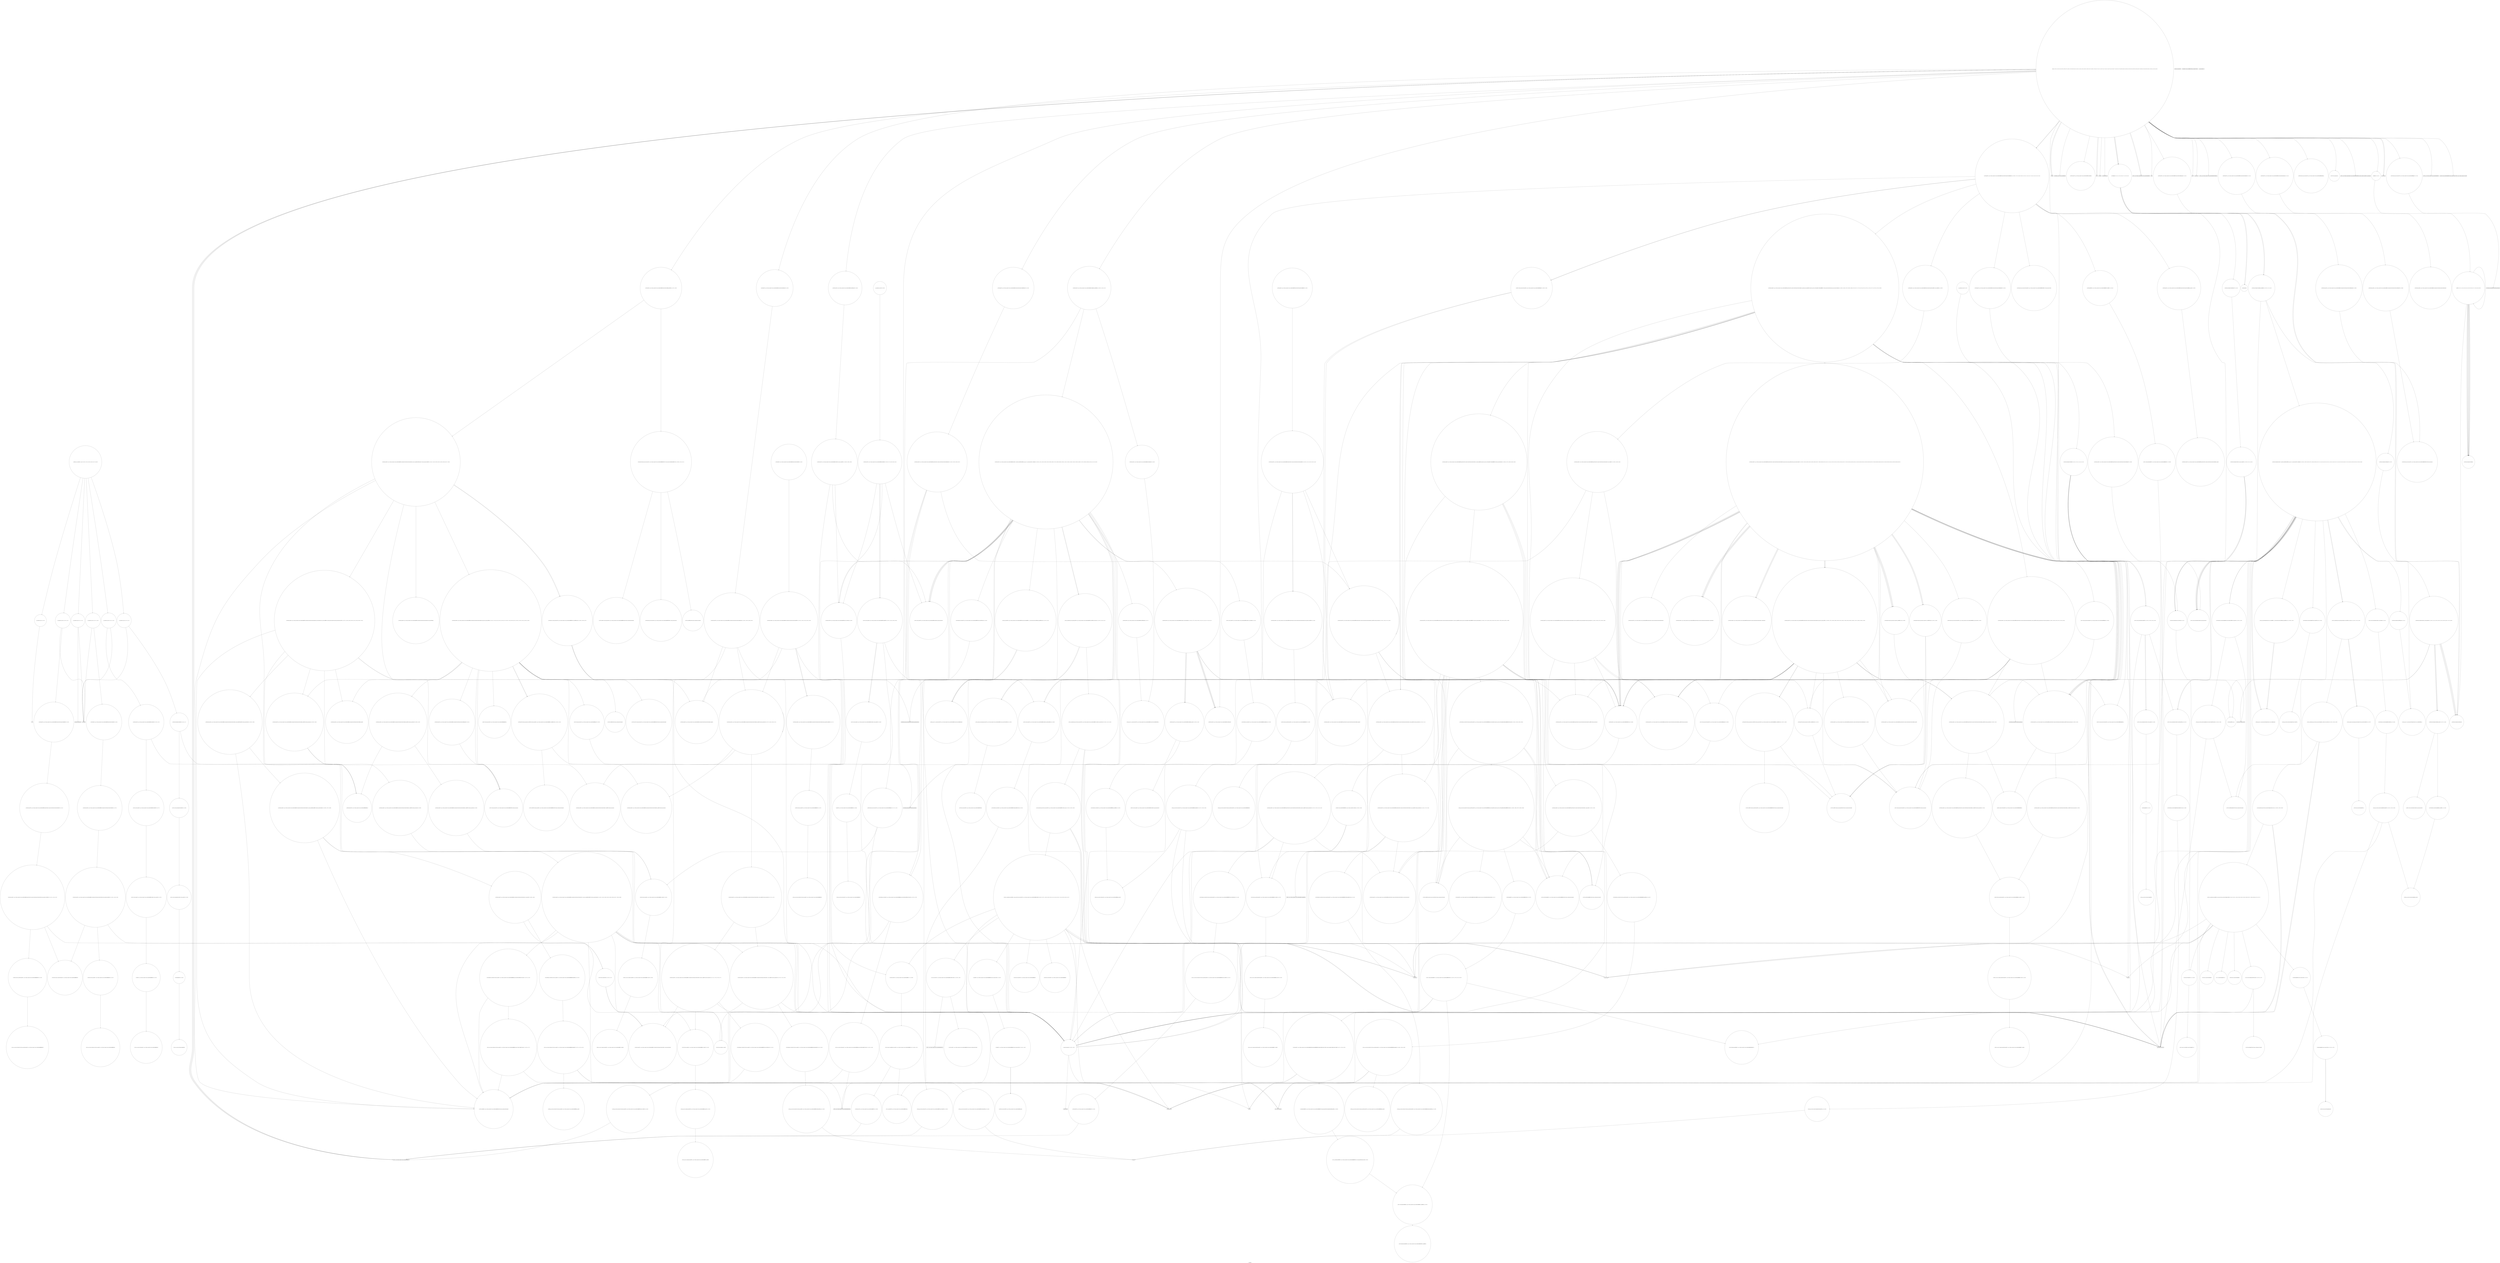 digraph "Call Graph" {
	label="Call Graph";

	Node0x561272023ad0 [shape=record,shape=circle,label="{__cxx_global_var_init|{<s0>1|<s1>2}}"];
	Node0x561272023ad0:s0 -> Node0x561272023b50[color=black];
	Node0x561272023ad0:s1 -> Node0x5612726521c0[color=black];
	Node0x56127265e420 [shape=record,shape=Mrecord,label="{_ZNSt7__cxx1112basic_stringIcSt11char_traitsIcESaIcEEC1EOS4_}"];
	Node0x561272659a80 [shape=record,shape=circle,label="{_ZSt8_DestroyINSt7__cxx1112basic_stringIcSt11char_traitsIcESaIcEEEEvPT_|{<s0>288}}"];
	Node0x561272659a80:s0 -> Node0x561272653340[color=black];
	Node0x5612726538c0 [shape=record,shape=circle,label="{_ZNSt8_Rb_treeINSt7__cxx1112basic_stringIcSt11char_traitsIcESaIcEEES5_St9_IdentityIS5_ESt4lessIS5_ESaIS5_EE8_M_eraseEPSt13_Rb_tree_nodeIS5_E|{<s0>167|<s1>168|<s2>169|<s3>170}}"];
	Node0x5612726538c0:s0 -> Node0x561272653a40[color=black];
	Node0x5612726538c0:s1 -> Node0x5612726538c0[color=black];
	Node0x5612726538c0:s2 -> Node0x561272653ac0[color=black];
	Node0x5612726538c0:s3 -> Node0x561272653b40[color=black];
	Node0x561272652740 [shape=record,shape=circle,label="{__cxx_global_var_init.3|{<s0>23|<s1>24}}"];
	Node0x561272652740:s0 -> Node0x5612726527c0[color=black];
	Node0x561272652740:s1 -> Node0x5612726521c0[color=black];
	Node0x56127265eb20 [shape=record,shape=circle,label="{_ZNSt8_Rb_treeINSt7__cxx1112basic_stringIcSt11char_traitsIcESaIcEEESt4pairIKS5_iESt10_Select1stIS8_ESt4lessIS5_ESaIS8_EE22_M_emplace_hint_uniqueIJRKSt21piecewise_construct_tSt5tupleIJRS7_EESJ_IJEEEEESt17_Rb_tree_iteratorIS8_ESt23_Rb_tree_const_iteratorIS8_EDpOT_|{<s0>465|<s1>466|<s2>467|<s3>468|<s4>469|<s5>470|<s6>471|<s7>472|<s8>473|<s9>474|<s10>475|<s11>476|<s12>477|<s13>478|<s14>479|<s15>480}}"];
	Node0x56127265eb20:s0 -> Node0x56127265f320[color=black];
	Node0x56127265eb20:s1 -> Node0x56127265f3a0[color=black];
	Node0x56127265eb20:s2 -> Node0x56127265f420[color=black];
	Node0x56127265eb20:s3 -> Node0x56127265f2a0[color=black];
	Node0x56127265eb20:s4 -> Node0x561272658400[color=black];
	Node0x56127265eb20:s5 -> Node0x56127265ee20[color=black];
	Node0x56127265eb20:s6 -> Node0x56127265f4a0[color=black];
	Node0x56127265eb20:s7 -> Node0x56127265f520[color=black];
	Node0x56127265eb20:s8 -> Node0x5612726552e0[color=black];
	Node0x56127265eb20:s9 -> Node0x5612726556e0[color=black];
	Node0x56127265eb20:s10 -> Node0x561272658800[color=black];
	Node0x56127265eb20:s11 -> Node0x5612726556e0[color=black];
	Node0x56127265eb20:s12 -> Node0x56127265eea0[color=black];
	Node0x56127265eb20:s13 -> Node0x561272658880[color=black];
	Node0x56127265eb20:s14 -> Node0x561272659300[color=black];
	Node0x56127265eb20:s15 -> Node0x561272655260[color=black];
	Node0x561272656160 [shape=record,shape=circle,label="{_ZNSt8_Rb_treeINSt7__cxx1112basic_stringIcSt11char_traitsIcESaIcEEES5_St9_IdentityIS5_ESt4lessIS5_ESaIS5_EE11_Alloc_nodeC2ERSB_}"];
	Node0x561272653fc0 [shape=record,shape=circle,label="{_ZNSt16allocator_traitsISaISt13_Rb_tree_nodeINSt7__cxx1112basic_stringIcSt11char_traitsIcESaIcEEEEEE10deallocateERS8_PS7_m|{<s0>185}}"];
	Node0x561272653fc0:s0 -> Node0x561272654040[color=black];
	Node0x561272652e40 [shape=record,shape=Mrecord,label="{freopen}"];
	Node0x56127265f220 [shape=record,shape=circle,label="{_ZNKSt8_Rb_treeINSt7__cxx1112basic_stringIcSt11char_traitsIcESaIcEEESt4pairIKS5_iESt10_Select1stIS8_ESt4lessIS5_ESaIS8_EE8key_compEv}"];
	Node0x561272656860 [shape=record,shape=circle,label="{_ZStltIcSt11char_traitsIcESaIcEEbRKNSt7__cxx1112basic_stringIT_T0_T1_EESA_|{<s0>348|<s1>349}}"];
	Node0x561272656860:s0 -> Node0x5612726568e0[color=black];
	Node0x561272656860:s1 -> Node0x561272655260[color=black];
	Node0x5612726546c0 [shape=record,shape=circle,label="{_ZNSt12_Vector_baseI4edgeSaIS0_EE12_Vector_implD2Ev|{<s0>198}}"];
	Node0x5612726546c0:s0 -> Node0x561272658080[color=black];
	Node0x561272653540 [shape=record,shape=Mrecord,label="{_ZNKSt9basic_iosIcSt11char_traitsIcEEcvbEv}"];
	Node0x56127265f920 [shape=record,shape=circle,label="{_ZNSt5tupleIJRKNSt7__cxx1112basic_stringIcSt11char_traitsIcESaIcEEEEEC2EOS8_|{<s0>570}}"];
	Node0x56127265f920:s0 -> Node0x56127265fa20[color=black];
	Node0x561272656f60 [shape=record,shape=circle,label="{_ZNSt8_Rb_treeINSt7__cxx1112basic_stringIcSt11char_traitsIcESaIcEEES5_St9_IdentityIS5_ESt4lessIS5_ESaIS5_EE17_M_construct_nodeIJRKS5_EEEvPSt13_Rb_tree_nodeIS5_EDpOT_|{<s0>361|<s1>362|<s2>363|<s3>364|<s4>365|<s5>366|<s6>367|<s7>368|<s8>369}}"];
	Node0x561272656f60:s0 -> Node0x561272653d40[color=black];
	Node0x561272656f60:s1 -> Node0x561272653dc0[color=black];
	Node0x561272656f60:s2 -> Node0x561272656260[color=black];
	Node0x561272656f60:s3 -> Node0x561272657160[color=black];
	Node0x561272656f60:s4 -> Node0x5612726552e0[color=black];
	Node0x561272656f60:s5 -> Node0x561272653c40[color=black];
	Node0x561272656f60:s6 -> Node0x561272658800[color=black];
	Node0x561272656f60:s7 -> Node0x561272658880[color=black];
	Node0x561272656f60:s8 -> Node0x561272655260[color=black];
	Node0x561272658600 [shape=record,shape=circle,label="{_ZNSt12_Vector_baseI4edgeSaIS0_EE11_M_allocateEm|{<s0>242}}"];
	Node0x561272658600:s0 -> Node0x561272658c80[color=black];
	Node0x561272654c60 [shape=record,shape=circle,label="{_ZNSt6vectorINSt7__cxx1112basic_stringIcSt11char_traitsIcESaIcEEESaIS5_EEixEm}"];
	Node0x561272660020 [shape=record,shape=circle,label="{_ZNSt8_Rb_treeINSt7__cxx1112basic_stringIcSt11char_traitsIcESaIcEEESt4pairIKS5_iESt10_Select1stIS8_ESt4lessIS5_ESaIS8_EE24_M_get_insert_unique_posERS7_|{<s0>586|<s1>587|<s2>588|<s3>589|<s4>590|<s5>591|<s6>592|<s7>593|<s8>594|<s9>595|<s10>596|<s11>597|<s12>598|<s13>599|<s14>600}}"];
	Node0x561272660020:s0 -> Node0x5612726554e0[color=black];
	Node0x561272660020:s1 -> Node0x56127265eda0[color=black];
	Node0x561272660020:s2 -> Node0x56127265ee20[color=black];
	Node0x561272660020:s3 -> Node0x561272656460[color=black];
	Node0x561272660020:s4 -> Node0x561272655660[color=black];
	Node0x561272660020:s5 -> Node0x5612726555e0[color=black];
	Node0x561272660020:s6 -> Node0x56127265eea0[color=black];
	Node0x561272660020:s7 -> Node0x561272660320[color=black];
	Node0x561272660020:s8 -> Node0x56127265e920[color=black];
	Node0x561272660020:s9 -> Node0x5612726603a0[color=black];
	Node0x561272660020:s10 -> Node0x5612726601a0[color=black];
	Node0x561272660020:s11 -> Node0x56127265fea0[color=black];
	Node0x561272660020:s12 -> Node0x561272656460[color=black];
	Node0x561272660020:s13 -> Node0x5612726603a0[color=black];
	Node0x561272660020:s14 -> Node0x5612726567e0[color=black];
	Node0x561272657660 [shape=record,shape=circle,label="{_ZNSt6vectorINSt7__cxx1112basic_stringIcSt11char_traitsIcESaIcEEESaIS5_EE3endEv|{<s0>403}}"];
	Node0x561272657660:s0 -> Node0x561272657ce0[color=black];
	Node0x561272658d00 [shape=record,shape=circle,label="{_ZN9__gnu_cxx13new_allocatorI4edgeE8allocateEmPKv|{<s0>251|<s1>252|<s2>253}}"];
	Node0x561272658d00:s0 -> Node0x561272658b80[color=black];
	Node0x561272658d00:s1 -> Node0x561272658d80[color=black];
	Node0x561272658d00:s2 -> Node0x561272658e00[color=black];
	Node0x561272655360 [shape=record,shape=Mrecord,label="{_ZSt9terminatev}"];
	Node0x561272657d60 [shape=record,shape=circle,label="{_ZNSt16allocator_traitsISaINSt7__cxx1112basic_stringIcSt11char_traitsIcESaIcEEEEE8allocateERS6_m|{<s0>426}}"];
	Node0x561272657d60:s0 -> Node0x561272657de0[color=black];
	Node0x561272659400 [shape=record,shape=circle,label="{_ZNKSt13move_iteratorIP4edgeE4baseEv}"];
	Node0x561272655a60 [shape=record,shape=circle,label="{_ZNSt4pairIKNSt7__cxx1112basic_stringIcSt11char_traitsIcESaIcEEEiED2Ev|{<s0>152}}"];
	Node0x561272655a60:s0 -> Node0x561272653340[color=black];
	Node0x561272023b50 [shape=record,shape=Mrecord,label="{_ZNSt8ios_base4InitC1Ev}"];
	Node0x56127265e4a0 [shape=record,shape=circle,label="{_ZNSt13move_iteratorIPNSt7__cxx1112basic_stringIcSt11char_traitsIcESaIcEEEEC2ES6_}"];
	Node0x561272659b00 [shape=record,shape=circle,label="{_ZSt11__addressofINSt7__cxx1112basic_stringIcSt11char_traitsIcESaIcEEEEPT_RS6_}"];
	Node0x561272653940 [shape=record,shape=circle,label="{_ZNSt8_Rb_treeINSt7__cxx1112basic_stringIcSt11char_traitsIcESaIcEEES5_St9_IdentityIS5_ESt4lessIS5_ESaIS5_EE8_M_beginEv}"];
	Node0x5612726527c0 [shape=record,shape=circle,label="{_ZNSt3mapINSt7__cxx1112basic_stringIcSt11char_traitsIcESaIcEEEiSt4lessIS5_ESaISt4pairIKS5_iEEEC2Ev|{<s0>25}}"];
	Node0x5612726527c0:s0 -> Node0x561272654ee0[color=black];
	Node0x56127265eba0 [shape=record,shape=circle,label="{_ZNSt23_Rb_tree_const_iteratorISt4pairIKNSt7__cxx1112basic_stringIcSt11char_traitsIcESaIcEEEiEEC2ERKSt17_Rb_tree_iteratorIS8_E}"];
	Node0x5612726561e0 [shape=record,shape=circle,label="{_ZNSt8_Rb_treeINSt7__cxx1112basic_stringIcSt11char_traitsIcESaIcEEES5_St9_IdentityIS5_ESt4lessIS5_ESaIS5_EE10_M_insert_IRKS5_NSB_11_Alloc_nodeEEESt17_Rb_tree_iteratorIS5_EPSt18_Rb_tree_node_baseSJ_OT_RT0_|{<s0>327|<s1>328|<s2>329|<s3>330|<s4>331|<s5>332|<s6>333|<s7>334}}"];
	Node0x5612726561e0:s0 -> Node0x5612726563e0[color=black];
	Node0x5612726561e0:s1 -> Node0x5612726560e0[color=black];
	Node0x5612726561e0:s2 -> Node0x561272656760[color=black];
	Node0x5612726561e0:s3 -> Node0x561272656460[color=black];
	Node0x5612726561e0:s4 -> Node0x561272656260[color=black];
	Node0x5612726561e0:s5 -> Node0x561272656d60[color=black];
	Node0x5612726561e0:s6 -> Node0x561272656de0[color=black];
	Node0x5612726561e0:s7 -> Node0x561272656360[color=black];
	Node0x561272654040 [shape=record,shape=circle,label="{_ZN9__gnu_cxx13new_allocatorISt13_Rb_tree_nodeINSt7__cxx1112basic_stringIcSt11char_traitsIcESaIcEEEEE10deallocateEPS8_m|{<s0>186}}"];
	Node0x561272654040:s0 -> Node0x561272655ce0[color=black];
	Node0x561272652ec0 [shape=record,shape=Mrecord,label="{scanf}"];
	Node0x56127265f2a0 [shape=record,shape=circle,label="{_ZNSt8_Rb_treeINSt7__cxx1112basic_stringIcSt11char_traitsIcESaIcEEESt4pairIKS5_iESt10_Select1stIS8_ESt4lessIS5_ESaIS8_EE14_M_create_nodeIJRKSt21piecewise_construct_tSt5tupleIJRS7_EESJ_IJEEEEEPSt13_Rb_tree_nodeIS8_EDpOT_|{<s0>496|<s1>497|<s2>498|<s3>499|<s4>500}}"];
	Node0x56127265f2a0:s0 -> Node0x56127265f5a0[color=black];
	Node0x56127265f2a0:s1 -> Node0x56127265f320[color=black];
	Node0x56127265f2a0:s2 -> Node0x56127265f3a0[color=black];
	Node0x56127265f2a0:s3 -> Node0x56127265f420[color=black];
	Node0x56127265f2a0:s4 -> Node0x56127265f620[color=black];
	Node0x5612726568e0 [shape=record,shape=Mrecord,label="{_ZNKSt7__cxx1112basic_stringIcSt11char_traitsIcESaIcEE7compareERKS4_}"];
	Node0x561272654740 [shape=record,shape=circle,label="{_ZNSt16allocator_traitsISaI4edgeEE10deallocateERS1_PS0_m|{<s0>199}}"];
	Node0x561272654740:s0 -> Node0x5612726547c0[color=black];
	Node0x5612726535c0 [shape=record,shape=circle,label="{_ZNSt3setINSt7__cxx1112basic_stringIcSt11char_traitsIcESaIcEEESt4lessIS5_ESaIS5_EE6insertERKS5_|{<s0>97|<s1>98}}"];
	Node0x5612726535c0:s0 -> Node0x561272659f80[color=black];
	Node0x5612726535c0:s1 -> Node0x56127265a000[color=black];
	Node0x56127265f9a0 [shape=record,shape=circle,label="{_ZNSt4pairIKNSt7__cxx1112basic_stringIcSt11char_traitsIcESaIcEEEiEC2IJRS6_EJEEESt21piecewise_construct_tSt5tupleIJDpT_EESB_IJDpT0_EE|{<s0>571}}"];
	Node0x56127265f9a0:s0 -> Node0x56127265fc20[color=black];
	Node0x561272656fe0 [shape=record,shape=circle,label="{_ZNSt16allocator_traitsISaISt13_Rb_tree_nodeINSt7__cxx1112basic_stringIcSt11char_traitsIcESaIcEEEEEE8allocateERS8_m|{<s0>370}}"];
	Node0x561272656fe0:s0 -> Node0x561272657060[color=black];
	Node0x561272658680 [shape=record,shape=circle,label="{_ZSt34__uninitialized_move_if_noexcept_aIP4edgeS1_SaIS0_EET0_T_S4_S3_RT1_|{<s0>243|<s1>244|<s2>245}}"];
	Node0x561272658680:s0 -> Node0x561272658f00[color=black];
	Node0x561272658680:s1 -> Node0x561272658f00[color=black];
	Node0x561272658680:s2 -> Node0x561272658e80[color=black];
	Node0x561272654ce0 [shape=record,shape=Mrecord,label="{_ZNSolsEi}"];
	Node0x5612726600a0 [shape=record,shape=circle,label="{_ZNSt8_Rb_treeINSt7__cxx1112basic_stringIcSt11char_traitsIcESaIcEEESt4pairIKS5_iESt10_Select1stIS8_ESt4lessIS5_ESaIS8_EE11_M_leftmostEv}"];
	Node0x5612726576e0 [shape=record,shape=circle,label="{_ZN9__gnu_cxx13new_allocatorINSt7__cxx1112basic_stringIcSt11char_traitsIcESaIcEEEE9constructIS6_JRKS6_EEEvPT_DpOT0_|{<s0>404|<s1>405}}"];
	Node0x5612726576e0:s0 -> Node0x561272656260[color=black];
	Node0x5612726576e0:s1 -> Node0x561272657260[color=black];
	Node0x561272658d80 [shape=record,shape=Mrecord,label="{_ZSt17__throw_bad_allocv}"];
	Node0x5612726553e0 [shape=record,shape=circle,label="{_ZNSt8_Rb_treeINSt7__cxx1112basic_stringIcSt11char_traitsIcESaIcEEESt4pairIKS5_iESt10_Select1stIS8_ESt4lessIS5_ESaIS8_EED2Ev|{<s0>130|<s1>131|<s2>132|<s3>133|<s4>134}}"];
	Node0x5612726553e0:s0 -> Node0x5612726554e0[color=black];
	Node0x5612726553e0:s1 -> Node0x561272655460[color=black];
	Node0x5612726553e0:s2 -> Node0x561272655560[color=black];
	Node0x5612726553e0:s3 -> Node0x561272655560[color=black];
	Node0x5612726553e0:s4 -> Node0x561272655260[color=black];
	Node0x561272657de0 [shape=record,shape=circle,label="{_ZN9__gnu_cxx13new_allocatorINSt7__cxx1112basic_stringIcSt11char_traitsIcESaIcEEEE8allocateEmPKv|{<s0>427|<s1>428|<s2>429}}"];
	Node0x561272657de0:s0 -> Node0x561272657c60[color=black];
	Node0x561272657de0:s1 -> Node0x561272658d80[color=black];
	Node0x561272657de0:s2 -> Node0x561272658e00[color=black];
	Node0x561272659480 [shape=record,shape=circle,label="{_ZSt7forwardI4edgeEOT_RNSt16remove_referenceIS1_E4typeE}"];
	Node0x561272655ae0 [shape=record,shape=circle,label="{_ZN9__gnu_cxx16__aligned_membufISt4pairIKNSt7__cxx1112basic_stringIcSt11char_traitsIcESaIcEEEiEE6_M_ptrEv|{<s0>153}}"];
	Node0x561272655ae0:s0 -> Node0x561272655b60[color=black];
	Node0x561272652140 [shape=record,shape=Mrecord,label="{_ZNSt8ios_base4InitD1Ev}"];
	Node0x56127265e520 [shape=record,shape=circle,label="{_ZN9__gnu_cxx13new_allocatorINSt7__cxx1112basic_stringIcSt11char_traitsIcESaIcEEEE7destroyIS6_EEvPT_|{<s0>453}}"];
	Node0x56127265e520:s0 -> Node0x561272653340[color=black];
	Node0x561272659b80 [shape=record,shape=circle,label="{_ZNSt12_Vector_baseINSt7__cxx1112basic_stringIcSt11char_traitsIcESaIcEEESaIS5_EE13_M_deallocateEPS5_m|{<s0>289}}"];
	Node0x561272659b80:s0 -> Node0x561272659c80[color=black];
	Node0x5612726539c0 [shape=record,shape=circle,label="{_ZNSt8_Rb_treeINSt7__cxx1112basic_stringIcSt11char_traitsIcESaIcEEES5_St9_IdentityIS5_ESt4lessIS5_ESaIS5_EE13_Rb_tree_implIS9_Lb1EED2Ev|{<s0>171}}"];
	Node0x5612726539c0:s0 -> Node0x5612726540c0[color=black];
	Node0x561272652840 [shape=record,shape=circle,label="{_ZNSt3mapINSt7__cxx1112basic_stringIcSt11char_traitsIcESaIcEEEiSt4lessIS5_ESaISt4pairIKS5_iEEED2Ev|{<s0>26}}"];
	Node0x561272652840:s0 -> Node0x5612726553e0[color=black];
	Node0x56127265ec20 [shape=record,shape=circle,label="{_ZNSt5tupleIJRKNSt7__cxx1112basic_stringIcSt11char_traitsIcESaIcEEEEEC2IvLb1EEES7_|{<s0>481}}"];
	Node0x56127265ec20:s0 -> Node0x561272660520[color=black];
	Node0x561272656260 [shape=record,shape=circle,label="{_ZSt7forwardIRKNSt7__cxx1112basic_stringIcSt11char_traitsIcESaIcEEEEOT_RNSt16remove_referenceIS8_E4typeE}"];
	Node0x5612726540c0 [shape=record,shape=circle,label="{_ZNSaISt13_Rb_tree_nodeINSt7__cxx1112basic_stringIcSt11char_traitsIcESaIcEEEEED2Ev|{<s0>187}}"];
	Node0x5612726540c0:s0 -> Node0x561272654140[color=black];
	Node0x561272652f40 [shape=record,shape=circle,label="{_ZNSt3setINSt7__cxx1112basic_stringIcSt11char_traitsIcESaIcEEESt4lessIS5_ESaIS5_EE5clearEv|{<s0>95}}"];
	Node0x561272652f40:s0 -> Node0x561272659e80[color=black];
	Node0x56127265f320 [shape=record,shape=circle,label="{_ZSt7forwardIRKSt21piecewise_construct_tEOT_RNSt16remove_referenceIS3_E4typeE}"];
	Node0x561272656960 [shape=record,shape=circle,label="{_ZNSt8_Rb_treeINSt7__cxx1112basic_stringIcSt11char_traitsIcESaIcEEES5_St9_IdentityIS5_ESt4lessIS5_ESaIS5_EE8_S_valueEPKSt13_Rb_tree_nodeIS5_E|{<s0>350}}"];
	Node0x561272656960:s0 -> Node0x5612726569e0[color=black];
	Node0x5612726547c0 [shape=record,shape=circle,label="{_ZN9__gnu_cxx13new_allocatorI4edgeE10deallocateEPS1_m|{<s0>200}}"];
	Node0x5612726547c0:s0 -> Node0x561272655ce0[color=black];
	Node0x561272653640 [shape=record,shape=circle,label="{_ZNSt6vectorINSt7__cxx1112basic_stringIcSt11char_traitsIcESaIcEEESaIS5_EE9push_backERKS5_|{<s0>99|<s1>100|<s2>101}}"];
	Node0x561272653640:s0 -> Node0x561272657560[color=black];
	Node0x561272653640:s1 -> Node0x561272657660[color=black];
	Node0x561272653640:s2 -> Node0x5612726575e0[color=black];
	Node0x56127265fa20 [shape=record,shape=circle,label="{_ZNSt11_Tuple_implILm0EJRKNSt7__cxx1112basic_stringIcSt11char_traitsIcESaIcEEEEEC2EOS8_|{<s0>572|<s1>573|<s2>574|<s3>575}}"];
	Node0x56127265fa20:s0 -> Node0x56127265faa0[color=black];
	Node0x56127265fa20:s1 -> Node0x561272656260[color=black];
	Node0x56127265fa20:s2 -> Node0x56127265fb20[color=black];
	Node0x56127265fa20:s3 -> Node0x561272655260[color=black];
	Node0x561272657060 [shape=record,shape=circle,label="{_ZN9__gnu_cxx13new_allocatorISt13_Rb_tree_nodeINSt7__cxx1112basic_stringIcSt11char_traitsIcESaIcEEEEE8allocateEmPKv|{<s0>371|<s1>372|<s2>373}}"];
	Node0x561272657060:s0 -> Node0x5612726570e0[color=black];
	Node0x561272657060:s1 -> Node0x561272658d80[color=black];
	Node0x561272657060:s2 -> Node0x561272658e00[color=black];
	Node0x561272658700 [shape=record,shape=circle,label="{_ZNK9__gnu_cxx17__normal_iteratorIP4edgeSt6vectorIS1_SaIS1_EEE4baseEv}"];
	Node0x561272654d60 [shape=record,shape=Mrecord,label="{_ZNSolsEPFRSoS_E}"];
	Node0x561272660120 [shape=record,shape=circle,label="{_ZNSt4pairIPSt18_Rb_tree_node_baseS1_EC2IRS1_S4_Lb1EEEOT_OT0_|{<s0>601|<s1>602}}"];
	Node0x561272660120:s0 -> Node0x561272656be0[color=black];
	Node0x561272660120:s1 -> Node0x561272656be0[color=black];
	Node0x561272657760 [shape=record,shape=circle,label="{_ZNKSt6vectorINSt7__cxx1112basic_stringIcSt11char_traitsIcESaIcEEESaIS5_EE12_M_check_lenEmPKc|{<s0>406|<s1>407|<s2>408|<s3>409|<s4>410|<s5>411|<s6>412|<s7>413|<s8>414}}"];
	Node0x561272657760:s0 -> Node0x561272657ae0[color=black];
	Node0x561272657760:s1 -> Node0x561272654be0[color=black];
	Node0x561272657760:s2 -> Node0x561272658980[color=black];
	Node0x561272657760:s3 -> Node0x561272654be0[color=black];
	Node0x561272657760:s4 -> Node0x561272654be0[color=black];
	Node0x561272657760:s5 -> Node0x561272658a00[color=black];
	Node0x561272657760:s6 -> Node0x561272654be0[color=black];
	Node0x561272657760:s7 -> Node0x561272657ae0[color=black];
	Node0x561272657760:s8 -> Node0x561272657ae0[color=black];
	Node0x561272658e00 [shape=record,shape=Mrecord,label="{_Znwm}"];
	Node0x561272655460 [shape=record,shape=circle,label="{_ZNSt8_Rb_treeINSt7__cxx1112basic_stringIcSt11char_traitsIcESaIcEEESt4pairIKS5_iESt10_Select1stIS8_ESt4lessIS5_ESaIS8_EE8_M_eraseEPSt13_Rb_tree_nodeIS8_E|{<s0>135|<s1>136|<s2>137|<s3>138}}"];
	Node0x561272655460:s0 -> Node0x5612726555e0[color=black];
	Node0x561272655460:s1 -> Node0x561272655460[color=black];
	Node0x561272655460:s2 -> Node0x561272655660[color=black];
	Node0x561272655460:s3 -> Node0x5612726556e0[color=black];
	Node0x561272657e60 [shape=record,shape=circle,label="{_ZSt22__uninitialized_copy_aISt13move_iteratorIPNSt7__cxx1112basic_stringIcSt11char_traitsIcESaIcEEEES7_S6_ET0_T_SA_S9_RSaIT1_E|{<s0>430|<s1>431|<s2>432}}"];
	Node0x561272657e60:s0 -> Node0x561272658400[color=black];
	Node0x561272657e60:s1 -> Node0x561272658400[color=black];
	Node0x561272657e60:s2 -> Node0x561272657f60[color=black];
	Node0x561272659500 [shape=record,shape=circle,label="{_ZNSt13move_iteratorIP4edgeEC2ES1_}"];
	Node0x561272655b60 [shape=record,shape=circle,label="{_ZN9__gnu_cxx16__aligned_membufISt4pairIKNSt7__cxx1112basic_stringIcSt11char_traitsIcESaIcEEEiEE7_M_addrEv}"];
	Node0x5612726521c0 [shape=record,shape=Mrecord,label="{__cxa_atexit}"];
	Node0x56127265e5a0 [shape=record,shape=circle,label="{_ZNKSt8_Rb_treeINSt7__cxx1112basic_stringIcSt11char_traitsIcESaIcEEES5_St9_IdentityIS5_ESt4lessIS5_ESaIS5_EE4sizeEv}"];
	Node0x561272659c00 [shape=record,shape=circle,label="{_ZNSt12_Vector_baseINSt7__cxx1112basic_stringIcSt11char_traitsIcESaIcEEESaIS5_EE12_Vector_implD2Ev|{<s0>290}}"];
	Node0x561272659c00:s0 -> Node0x561272659d80[color=black];
	Node0x561272653a40 [shape=record,shape=circle,label="{_ZNSt8_Rb_treeINSt7__cxx1112basic_stringIcSt11char_traitsIcESaIcEEES5_St9_IdentityIS5_ESt4lessIS5_ESaIS5_EE8_S_rightEPSt18_Rb_tree_node_base}"];
	Node0x5612726528c0 [shape=record,shape=circle,label="{__cxx_global_var_init.4|{<s0>27|<s1>28}}"];
	Node0x5612726528c0:s0 -> Node0x561272652940[color=black];
	Node0x5612726528c0:s1 -> Node0x5612726521c0[color=black];
	Node0x56127265eca0 [shape=record,shape=circle,label="{_ZNSt8_Rb_treeINSt7__cxx1112basic_stringIcSt11char_traitsIcESaIcEEESt4pairIKS5_iESt10_Select1stIS8_ESt4lessIS5_ESaIS8_EE11lower_boundERS7_|{<s0>482|<s1>483|<s2>484}}"];
	Node0x56127265eca0:s0 -> Node0x5612726554e0[color=black];
	Node0x56127265eca0:s1 -> Node0x56127265eda0[color=black];
	Node0x56127265eca0:s2 -> Node0x56127265ed20[color=black];
	Node0x5612726562e0 [shape=record,shape=circle,label="{_ZNSt4pairISt17_Rb_tree_iteratorINSt7__cxx1112basic_stringIcSt11char_traitsIcESaIcEEEEbEC2IS7_bLb1EEEOT_OT0_|{<s0>335|<s1>336|<s2>337}}"];
	Node0x5612726562e0:s0 -> Node0x5612726572e0[color=black];
	Node0x5612726562e0:s1 -> Node0x561272658400[color=black];
	Node0x5612726562e0:s2 -> Node0x561272657360[color=black];
	Node0x561272654140 [shape=record,shape=circle,label="{_ZN9__gnu_cxx13new_allocatorISt13_Rb_tree_nodeINSt7__cxx1112basic_stringIcSt11char_traitsIcESaIcEEEEED2Ev}"];
	Node0x561272652fc0 [shape=record,shape=circle,label="{_ZNSt6vectorINSt7__cxx1112basic_stringIcSt11char_traitsIcESaIcEEESaIS5_EE5clearEv|{<s0>96}}"];
	Node0x561272652fc0:s0 -> Node0x561272659f00[color=black];
	Node0x56127265f3a0 [shape=record,shape=circle,label="{_ZSt7forwardISt5tupleIJRKNSt7__cxx1112basic_stringIcSt11char_traitsIcESaIcEEEEEEOT_RNSt16remove_referenceISA_E4typeE}"];
	Node0x5612726569e0 [shape=record,shape=circle,label="{_ZNKSt13_Rb_tree_nodeINSt7__cxx1112basic_stringIcSt11char_traitsIcESaIcEEEE9_M_valptrEv|{<s0>351}}"];
	Node0x5612726569e0:s0 -> Node0x561272656a60[color=black];
	Node0x561272658080 [shape=record,shape=circle,label="{_ZNSaI4edgeED2Ev|{<s0>201}}"];
	Node0x561272658080:s0 -> Node0x561272658100[color=black];
	Node0x5612726536c0 [shape=record,shape=Mrecord,label="{_ZNSt7__cxx1118basic_stringstreamIcSt11char_traitsIcESaIcEED1Ev}"];
	Node0x56127265faa0 [shape=record,shape=circle,label="{_ZNSt11_Tuple_implILm0EJRKNSt7__cxx1112basic_stringIcSt11char_traitsIcESaIcEEEEE7_M_headERS8_|{<s0>576}}"];
	Node0x56127265faa0:s0 -> Node0x56127265fba0[color=black];
	Node0x5612726570e0 [shape=record,shape=circle,label="{_ZNK9__gnu_cxx13new_allocatorISt13_Rb_tree_nodeINSt7__cxx1112basic_stringIcSt11char_traitsIcESaIcEEEEE8max_sizeEv}"];
	Node0x561272658780 [shape=record,shape=circle,label="{_ZNSt16allocator_traitsISaI4edgeEE7destroyIS0_EEvRS1_PT_|{<s0>246}}"];
	Node0x561272658780:s0 -> Node0x561272659580[color=black];
	Node0x561272654de0 [shape=record,shape=Mrecord,label="{_ZSt4endlIcSt11char_traitsIcEERSt13basic_ostreamIT_T0_ES6_}"];
	Node0x5612726601a0 [shape=record,shape=circle,label="{_ZNSt17_Rb_tree_iteratorISt4pairIKNSt7__cxx1112basic_stringIcSt11char_traitsIcESaIcEEEiEEmmEv|{<s0>603}}"];
	Node0x5612726601a0:s0 -> Node0x561272656c60[color=black];
	Node0x5612726577e0 [shape=record,shape=circle,label="{_ZN9__gnu_cxxmiIPNSt7__cxx1112basic_stringIcSt11char_traitsIcESaIcEEESt6vectorIS6_SaIS6_EEEENS_17__normal_iteratorIT_T0_E15difference_typeERKSE_SH_|{<s0>415|<s1>416}}"];
	Node0x5612726577e0:s0 -> Node0x5612726579e0[color=black];
	Node0x5612726577e0:s1 -> Node0x5612726579e0[color=black];
	Node0x561272658e80 [shape=record,shape=circle,label="{_ZSt22__uninitialized_copy_aISt13move_iteratorIP4edgeES2_S1_ET0_T_S5_S4_RSaIT1_E|{<s0>254|<s1>255|<s2>256}}"];
	Node0x561272658e80:s0 -> Node0x561272658400[color=black];
	Node0x561272658e80:s1 -> Node0x561272658400[color=black];
	Node0x561272658e80:s2 -> Node0x561272658f80[color=black];
	Node0x5612726554e0 [shape=record,shape=circle,label="{_ZNSt8_Rb_treeINSt7__cxx1112basic_stringIcSt11char_traitsIcESaIcEEESt4pairIKS5_iESt10_Select1stIS8_ESt4lessIS5_ESaIS8_EE8_M_beginEv}"];
	Node0x561272657ee0 [shape=record,shape=circle,label="{_ZSt32__make_move_if_noexcept_iteratorINSt7__cxx1112basic_stringIcSt11char_traitsIcESaIcEEESt13move_iteratorIPS5_EET0_PT_|{<s0>433}}"];
	Node0x561272657ee0:s0 -> Node0x56127265e4a0[color=black];
	Node0x561272659580 [shape=record,shape=circle,label="{_ZN9__gnu_cxx13new_allocatorI4edgeE7destroyIS1_EEvPT_}"];
	Node0x561272655be0 [shape=record,shape=circle,label="{_ZNSt16allocator_traitsISaISt13_Rb_tree_nodeISt4pairIKNSt7__cxx1112basic_stringIcSt11char_traitsIcESaIcEEEiEEEE10deallocateERSB_PSA_m|{<s0>154}}"];
	Node0x561272655be0:s0 -> Node0x561272655c60[color=black];
	Node0x561272652240 [shape=record,shape=circle,label="{__cxx_global_var_init.1|{<s0>3}}"];
	Node0x561272652240:s0 -> Node0x5612726522c0[color=black];
	Node0x56127265e620 [shape=record,shape=circle,label="{_ZNSt8_Rb_treeINSt7__cxx1112basic_stringIcSt11char_traitsIcESaIcEEESt4pairIKS5_iESt10_Select1stIS8_ESt4lessIS5_ESaIS8_EE5clearEv|{<s0>454|<s1>455|<s2>456|<s3>457}}"];
	Node0x56127265e620:s0 -> Node0x5612726554e0[color=black];
	Node0x56127265e620:s1 -> Node0x561272655460[color=black];
	Node0x56127265e620:s2 -> Node0x5612726551e0[color=black];
	Node0x56127265e620:s3 -> Node0x561272655260[color=black];
	Node0x561272659c80 [shape=record,shape=circle,label="{_ZNSt16allocator_traitsISaINSt7__cxx1112basic_stringIcSt11char_traitsIcESaIcEEEEE10deallocateERS6_PS5_m|{<s0>291}}"];
	Node0x561272659c80:s0 -> Node0x561272659d00[color=black];
	Node0x561272653ac0 [shape=record,shape=circle,label="{_ZNSt8_Rb_treeINSt7__cxx1112basic_stringIcSt11char_traitsIcESaIcEEES5_St9_IdentityIS5_ESt4lessIS5_ESaIS5_EE7_S_leftEPSt18_Rb_tree_node_base}"];
	Node0x561272652940 [shape=record,shape=circle,label="{_ZNSt3setINSt7__cxx1112basic_stringIcSt11char_traitsIcESaIcEEESt4lessIS5_ESaIS5_EEC2Ev|{<s0>29}}"];
	Node0x561272652940:s0 -> Node0x561272655e60[color=black];
	Node0x56127265ed20 [shape=record,shape=circle,label="{_ZNSt8_Rb_treeINSt7__cxx1112basic_stringIcSt11char_traitsIcESaIcEEESt4pairIKS5_iESt10_Select1stIS8_ESt4lessIS5_ESaIS8_EE14_M_lower_boundEPSt13_Rb_tree_nodeIS8_EPSt18_Rb_tree_node_baseRS7_|{<s0>485|<s1>486|<s2>487|<s3>488|<s4>489}}"];
	Node0x56127265ed20:s0 -> Node0x56127265ee20[color=black];
	Node0x56127265ed20:s1 -> Node0x561272656460[color=black];
	Node0x56127265ed20:s2 -> Node0x561272655660[color=black];
	Node0x56127265ed20:s3 -> Node0x5612726555e0[color=black];
	Node0x56127265ed20:s4 -> Node0x56127265eea0[color=black];
	Node0x561272656360 [shape=record,shape=circle,label="{_ZNSt17_Rb_tree_iteratorINSt7__cxx1112basic_stringIcSt11char_traitsIcESaIcEEEEC2EPSt18_Rb_tree_node_base}"];
	Node0x5612726541c0 [shape=record,shape=circle,label="{_ZNSt12_Vector_baseI4edgeSaIS0_EEC2Ev|{<s0>188}}"];
	Node0x5612726541c0:s0 -> Node0x561272654240[color=black];
	Node0x561272653040 [shape=record,shape=Mrecord,label="{fgets}"];
	Node0x56127265f420 [shape=record,shape=circle,label="{_ZSt7forwardISt5tupleIJEEEOT_RNSt16remove_referenceIS2_E4typeE}"];
	Node0x561272656a60 [shape=record,shape=circle,label="{_ZNK9__gnu_cxx16__aligned_membufINSt7__cxx1112basic_stringIcSt11char_traitsIcESaIcEEEE6_M_ptrEv|{<s0>352}}"];
	Node0x561272656a60:s0 -> Node0x561272656ae0[color=black];
	Node0x561272658100 [shape=record,shape=circle,label="{_ZN9__gnu_cxx13new_allocatorI4edgeED2Ev}"];
	Node0x561272653740 [shape=record,shape=circle,label="{_ZNKSt3setINSt7__cxx1112basic_stringIcSt11char_traitsIcESaIcEEESt4lessIS5_ESaIS5_EE4sizeEv|{<s0>102}}"];
	Node0x561272653740:s0 -> Node0x56127265e5a0[color=black];
	Node0x56127265fb20 [shape=record,shape=circle,label="{_ZNSt10_Head_baseILm0ERKNSt7__cxx1112basic_stringIcSt11char_traitsIcESaIcEEELb0EEC2ES7_}"];
	Node0x561272657160 [shape=record,shape=circle,label="{_ZNSt16allocator_traitsISaISt13_Rb_tree_nodeINSt7__cxx1112basic_stringIcSt11char_traitsIcESaIcEEEEEE9constructIS6_JRKS6_EEEvRS8_PT_DpOT0_|{<s0>374|<s1>375}}"];
	Node0x561272657160:s0 -> Node0x561272656260[color=black];
	Node0x561272657160:s1 -> Node0x5612726571e0[color=black];
	Node0x561272658800 [shape=record,shape=Mrecord,label="{__cxa_rethrow}"];
	Node0x561272654e60 [shape=record,shape=Mrecord,label="{printf}"];
	Node0x561272660220 [shape=record,shape=circle,label="{_ZNSt17_Rb_tree_iteratorISt4pairIKNSt7__cxx1112basic_stringIcSt11char_traitsIcESaIcEEEiEEppEv|{<s0>604}}"];
	Node0x561272660220:s0 -> Node0x5612726604a0[color=black];
	Node0x561272657860 [shape=record,shape=circle,label="{_ZNSt6vectorINSt7__cxx1112basic_stringIcSt11char_traitsIcESaIcEEESaIS5_EE5beginEv|{<s0>417}}"];
	Node0x561272657860:s0 -> Node0x561272657ce0[color=black];
	Node0x561272658f00 [shape=record,shape=circle,label="{_ZSt32__make_move_if_noexcept_iteratorI4edgeSt13move_iteratorIPS0_EET0_PT_|{<s0>257}}"];
	Node0x561272658f00:s0 -> Node0x561272659500[color=black];
	Node0x561272655560 [shape=record,shape=circle,label="{_ZNSt8_Rb_treeINSt7__cxx1112basic_stringIcSt11char_traitsIcESaIcEEESt4pairIKS5_iESt10_Select1stIS8_ESt4lessIS5_ESaIS8_EE13_Rb_tree_implISC_Lb1EED2Ev|{<s0>139}}"];
	Node0x561272655560:s0 -> Node0x561272655d60[color=black];
	Node0x561272657f60 [shape=record,shape=circle,label="{_ZSt18uninitialized_copyISt13move_iteratorIPNSt7__cxx1112basic_stringIcSt11char_traitsIcESaIcEEEES7_ET0_T_SA_S9_|{<s0>434|<s1>435|<s2>436}}"];
	Node0x561272657f60:s0 -> Node0x561272658400[color=black];
	Node0x561272657f60:s1 -> Node0x561272658400[color=black];
	Node0x561272657f60:s2 -> Node0x561272657fe0[color=black];
	Node0x561272659600 [shape=record,shape=circle,label="{_ZNSt12_Vector_baseINSt7__cxx1112basic_stringIcSt11char_traitsIcESaIcEEESaIS5_EEC2Ev|{<s0>277}}"];
	Node0x561272659600:s0 -> Node0x561272659680[color=black];
	Node0x561272655c60 [shape=record,shape=circle,label="{_ZN9__gnu_cxx13new_allocatorISt13_Rb_tree_nodeISt4pairIKNSt7__cxx1112basic_stringIcSt11char_traitsIcESaIcEEEiEEE10deallocateEPSB_m|{<s0>155}}"];
	Node0x561272655c60:s0 -> Node0x561272655ce0[color=black];
	Node0x5612726522c0 [shape=record,shape=Mrecord,label="{acos}"];
	Node0x56127265e6a0 [shape=record,shape=circle,label="{_ZNKSt8_Rb_treeINSt7__cxx1112basic_stringIcSt11char_traitsIcESaIcEEES5_St9_IdentityIS5_ESt4lessIS5_ESaIS5_EE5beginEv|{<s0>458}}"];
	Node0x56127265e6a0:s0 -> Node0x56127265e720[color=black];
	Node0x561272659d00 [shape=record,shape=circle,label="{_ZN9__gnu_cxx13new_allocatorINSt7__cxx1112basic_stringIcSt11char_traitsIcESaIcEEEE10deallocateEPS6_m|{<s0>292}}"];
	Node0x561272659d00:s0 -> Node0x561272655ce0[color=black];
	Node0x561272653b40 [shape=record,shape=circle,label="{_ZNSt8_Rb_treeINSt7__cxx1112basic_stringIcSt11char_traitsIcESaIcEEES5_St9_IdentityIS5_ESt4lessIS5_ESaIS5_EE12_M_drop_nodeEPSt13_Rb_tree_nodeIS5_E|{<s0>172|<s1>173}}"];
	Node0x561272653b40:s0 -> Node0x561272653bc0[color=black];
	Node0x561272653b40:s1 -> Node0x561272653c40[color=black];
	Node0x5612726529c0 [shape=record,shape=circle,label="{_ZNSt3setINSt7__cxx1112basic_stringIcSt11char_traitsIcESaIcEEESt4lessIS5_ESaIS5_EED2Ev|{<s0>30}}"];
	Node0x5612726529c0:s0 -> Node0x561272653840[color=black];
	Node0x56127265eda0 [shape=record,shape=circle,label="{_ZNSt8_Rb_treeINSt7__cxx1112basic_stringIcSt11char_traitsIcESaIcEEESt4pairIKS5_iESt10_Select1stIS8_ESt4lessIS5_ESaIS8_EE6_M_endEv}"];
	Node0x5612726563e0 [shape=record,shape=circle,label="{_ZNSt8_Rb_treeINSt7__cxx1112basic_stringIcSt11char_traitsIcESaIcEEES5_St9_IdentityIS5_ESt4lessIS5_ESaIS5_EE6_M_endEv}"];
	Node0x561272654240 [shape=record,shape=circle,label="{_ZNSt12_Vector_baseI4edgeSaIS0_EE12_Vector_implC2Ev|{<s0>189}}"];
	Node0x561272654240:s0 -> Node0x5612726542c0[color=black];
	Node0x5612726530c0 [shape=record,shape=Mrecord,label="{_ZNSaIcEC1Ev}"];
	Node0x56127265f4a0 [shape=record,shape=circle,label="{_ZNSt8_Rb_treeINSt7__cxx1112basic_stringIcSt11char_traitsIcESaIcEEESt4pairIKS5_iESt10_Select1stIS8_ESt4lessIS5_ESaIS8_EE29_M_get_insert_hint_unique_posESt23_Rb_tree_const_iteratorIS8_ERS7_|{<s0>501|<s1>502|<s2>503|<s3>504|<s4>505|<s5>506|<s6>507|<s7>508|<s8>509|<s9>510|<s10>511|<s11>512|<s12>513|<s13>514|<s14>515|<s15>516|<s16>517|<s17>518|<s18>519|<s19>520|<s20>521|<s21>522|<s22>523|<s23>524|<s24>525|<s25>526|<s26>527|<s27>528|<s28>529|<s29>530|<s30>531|<s31>532|<s32>533|<s33>534|<s34>535|<s35>536|<s36>537}}"];
	Node0x56127265f4a0:s0 -> Node0x56127265fda0[color=black];
	Node0x56127265f4a0:s1 -> Node0x56127265eda0[color=black];
	Node0x56127265f4a0:s2 -> Node0x56127265fe20[color=black];
	Node0x56127265f4a0:s3 -> Node0x56127265ff20[color=black];
	Node0x56127265f4a0:s4 -> Node0x56127265fea0[color=black];
	Node0x56127265f4a0:s5 -> Node0x561272656460[color=black];
	Node0x56127265f4a0:s6 -> Node0x56127265ff20[color=black];
	Node0x56127265f4a0:s7 -> Node0x56127265ffa0[color=black];
	Node0x56127265f4a0:s8 -> Node0x561272660020[color=black];
	Node0x56127265f4a0:s9 -> Node0x56127265fea0[color=black];
	Node0x56127265f4a0:s10 -> Node0x561272656460[color=black];
	Node0x56127265f4a0:s11 -> Node0x561272658400[color=black];
	Node0x56127265f4a0:s12 -> Node0x5612726600a0[color=black];
	Node0x56127265f4a0:s13 -> Node0x5612726600a0[color=black];
	Node0x56127265f4a0:s14 -> Node0x5612726600a0[color=black];
	Node0x56127265f4a0:s15 -> Node0x561272660120[color=black];
	Node0x56127265f4a0:s16 -> Node0x5612726601a0[color=black];
	Node0x56127265f4a0:s17 -> Node0x56127265fea0[color=black];
	Node0x56127265f4a0:s18 -> Node0x561272656460[color=black];
	Node0x56127265f4a0:s19 -> Node0x5612726555e0[color=black];
	Node0x56127265f4a0:s20 -> Node0x56127265ffa0[color=black];
	Node0x56127265f4a0:s21 -> Node0x561272660120[color=black];
	Node0x56127265f4a0:s22 -> Node0x561272660020[color=black];
	Node0x56127265f4a0:s23 -> Node0x56127265fea0[color=black];
	Node0x56127265f4a0:s24 -> Node0x561272656460[color=black];
	Node0x56127265f4a0:s25 -> Node0x561272658400[color=black];
	Node0x56127265f4a0:s26 -> Node0x56127265ff20[color=black];
	Node0x56127265f4a0:s27 -> Node0x56127265ff20[color=black];
	Node0x56127265f4a0:s28 -> Node0x56127265ffa0[color=black];
	Node0x56127265f4a0:s29 -> Node0x561272660220[color=black];
	Node0x56127265f4a0:s30 -> Node0x56127265fea0[color=black];
	Node0x56127265f4a0:s31 -> Node0x561272656460[color=black];
	Node0x56127265f4a0:s32 -> Node0x5612726555e0[color=black];
	Node0x56127265f4a0:s33 -> Node0x56127265ffa0[color=black];
	Node0x56127265f4a0:s34 -> Node0x561272660120[color=black];
	Node0x56127265f4a0:s35 -> Node0x561272660020[color=black];
	Node0x56127265f4a0:s36 -> Node0x5612726567e0[color=black];
	Node0x561272656ae0 [shape=record,shape=circle,label="{_ZNK9__gnu_cxx16__aligned_membufINSt7__cxx1112basic_stringIcSt11char_traitsIcESaIcEEEE7_M_addrEv}"];
	Node0x561272658180 [shape=record,shape=circle,label="{_ZNSt16allocator_traitsISaI4edgeEE9constructIS0_JRKS0_EEEvRS1_PT_DpOT0_|{<s0>202|<s1>203}}"];
	Node0x561272658180:s0 -> Node0x561272658380[color=black];
	Node0x561272658180:s1 -> Node0x561272658300[color=black];
	Node0x5612726537c0 [shape=record,shape=circle,label="{_ZNSt3mapINSt7__cxx1112basic_stringIcSt11char_traitsIcESaIcEEEiSt4lessIS5_ESaISt4pairIKS5_iEEE5clearEv|{<s0>103}}"];
	Node0x5612726537c0:s0 -> Node0x56127265e620[color=black];
	Node0x56127265fba0 [shape=record,shape=circle,label="{_ZNSt10_Head_baseILm0ERKNSt7__cxx1112basic_stringIcSt11char_traitsIcESaIcEEELb0EE7_M_headERS8_}"];
	Node0x5612726571e0 [shape=record,shape=circle,label="{_ZN9__gnu_cxx13new_allocatorISt13_Rb_tree_nodeINSt7__cxx1112basic_stringIcSt11char_traitsIcESaIcEEEEE9constructIS7_JRKS7_EEEvPT_DpOT0_|{<s0>376|<s1>377}}"];
	Node0x5612726571e0:s0 -> Node0x561272656260[color=black];
	Node0x5612726571e0:s1 -> Node0x561272657260[color=black];
	Node0x561272658880 [shape=record,shape=Mrecord,label="{__cxa_end_catch}"];
	Node0x561272654ee0 [shape=record,shape=circle,label="{_ZNSt8_Rb_treeINSt7__cxx1112basic_stringIcSt11char_traitsIcESaIcEEESt4pairIKS5_iESt10_Select1stIS8_ESt4lessIS5_ESaIS8_EEC2Ev|{<s0>121}}"];
	Node0x561272654ee0:s0 -> Node0x561272654f60[color=black];
	Node0x5612726602a0 [shape=record,shape=circle,label="{_ZNSt8_Rb_treeINSt7__cxx1112basic_stringIcSt11char_traitsIcESaIcEEESt4pairIKS5_iESt10_Select1stIS8_ESt4lessIS5_ESaIS8_EE8_S_valueEPKSt18_Rb_tree_node_base|{<s0>605}}"];
	Node0x5612726602a0:s0 -> Node0x56127265f020[color=black];
	Node0x5612726578e0 [shape=record,shape=circle,label="{_ZNSt12_Vector_baseINSt7__cxx1112basic_stringIcSt11char_traitsIcESaIcEEESaIS5_EE11_M_allocateEm|{<s0>418}}"];
	Node0x5612726578e0:s0 -> Node0x561272657d60[color=black];
	Node0x561272658f80 [shape=record,shape=circle,label="{_ZSt18uninitialized_copyISt13move_iteratorIP4edgeES2_ET0_T_S5_S4_|{<s0>258|<s1>259|<s2>260}}"];
	Node0x561272658f80:s0 -> Node0x561272658400[color=black];
	Node0x561272658f80:s1 -> Node0x561272658400[color=black];
	Node0x561272658f80:s2 -> Node0x561272659000[color=black];
	Node0x5612726555e0 [shape=record,shape=circle,label="{_ZNSt8_Rb_treeINSt7__cxx1112basic_stringIcSt11char_traitsIcESaIcEEESt4pairIKS5_iESt10_Select1stIS8_ESt4lessIS5_ESaIS8_EE8_S_rightEPSt18_Rb_tree_node_base}"];
	Node0x561272657fe0 [shape=record,shape=circle,label="{_ZNSt20__uninitialized_copyILb0EE13__uninit_copyISt13move_iteratorIPNSt7__cxx1112basic_stringIcSt11char_traitsIcESaIcEEEES9_EET0_T_SC_SB_|{<s0>437|<s1>438|<s2>439|<s3>440|<s4>441|<s5>442|<s6>443|<s7>444|<s8>445|<s9>446|<s10>447}}"];
	Node0x561272657fe0:s0 -> Node0x56127265e0a0[color=black];
	Node0x561272657fe0:s1 -> Node0x561272659b00[color=black];
	Node0x561272657fe0:s2 -> Node0x56127265e1a0[color=black];
	Node0x561272657fe0:s3 -> Node0x56127265e120[color=black];
	Node0x561272657fe0:s4 -> Node0x56127265e220[color=black];
	Node0x561272657fe0:s5 -> Node0x5612726552e0[color=black];
	Node0x561272657fe0:s6 -> Node0x561272659980[color=black];
	Node0x561272657fe0:s7 -> Node0x561272658800[color=black];
	Node0x561272657fe0:s8 -> Node0x561272658880[color=black];
	Node0x561272657fe0:s9 -> Node0x561272659300[color=black];
	Node0x561272657fe0:s10 -> Node0x561272655260[color=black];
	Node0x561272659680 [shape=record,shape=circle,label="{_ZNSt12_Vector_baseINSt7__cxx1112basic_stringIcSt11char_traitsIcESaIcEEESaIS5_EE12_Vector_implC2Ev|{<s0>278}}"];
	Node0x561272659680:s0 -> Node0x561272659700[color=black];
	Node0x561272655ce0 [shape=record,shape=Mrecord,label="{_ZdlPv}"];
	Node0x561272652340 [shape=record,shape=circle,label="{__cxx_global_var_init.2|{<s0>4|<s1>5}}"];
	Node0x561272652340:s0 -> Node0x5612726523c0[color=black];
	Node0x561272652340:s1 -> Node0x5612726521c0[color=black];
	Node0x56127265e720 [shape=record,shape=circle,label="{_ZNSt23_Rb_tree_const_iteratorINSt7__cxx1112basic_stringIcSt11char_traitsIcESaIcEEEEC2EPKSt18_Rb_tree_node_base}"];
	Node0x561272659d80 [shape=record,shape=circle,label="{_ZNSaINSt7__cxx1112basic_stringIcSt11char_traitsIcESaIcEEEED2Ev|{<s0>293}}"];
	Node0x561272659d80:s0 -> Node0x561272659e00[color=black];
	Node0x561272653bc0 [shape=record,shape=circle,label="{_ZNSt8_Rb_treeINSt7__cxx1112basic_stringIcSt11char_traitsIcESaIcEEES5_St9_IdentityIS5_ESt4lessIS5_ESaIS5_EE15_M_destroy_nodeEPSt13_Rb_tree_nodeIS5_E|{<s0>174|<s1>175|<s2>176|<s3>177}}"];
	Node0x561272653bc0:s0 -> Node0x561272653d40[color=black];
	Node0x561272653bc0:s1 -> Node0x561272653dc0[color=black];
	Node0x561272653bc0:s2 -> Node0x561272653cc0[color=black];
	Node0x561272653bc0:s3 -> Node0x561272655260[color=black];
	Node0x561272652a40 [shape=record,shape=circle,label="{__cxx_global_var_init.5|{<s0>31|<s1>32}}"];
	Node0x561272652a40:s0 -> Node0x561272652ac0[color=black];
	Node0x561272652a40:s1 -> Node0x5612726521c0[color=black];
	Node0x56127265ee20 [shape=record,shape=circle,label="{_ZNSt8_Rb_treeINSt7__cxx1112basic_stringIcSt11char_traitsIcESaIcEEESt4pairIKS5_iESt10_Select1stIS8_ESt4lessIS5_ESaIS8_EE6_S_keyEPKSt13_Rb_tree_nodeIS8_E|{<s0>490|<s1>491}}"];
	Node0x56127265ee20:s0 -> Node0x56127265efa0[color=black];
	Node0x56127265ee20:s1 -> Node0x56127265ef20[color=black];
	Node0x561272656460 [shape=record,shape=circle,label="{_ZNKSt4lessINSt7__cxx1112basic_stringIcSt11char_traitsIcESaIcEEEEclERKS5_S8_|{<s0>338}}"];
	Node0x561272656460:s0 -> Node0x561272656860[color=black];
	Node0x5612726542c0 [shape=record,shape=circle,label="{_ZNSaI4edgeEC2Ev|{<s0>190}}"];
	Node0x5612726542c0:s0 -> Node0x561272654340[color=black];
	Node0x561272653140 [shape=record,shape=Mrecord,label="{_ZNSt7__cxx1112basic_stringIcSt11char_traitsIcESaIcEEC1EPKcRKS3_}"];
	Node0x56127265f520 [shape=record,shape=circle,label="{_ZNSt8_Rb_treeINSt7__cxx1112basic_stringIcSt11char_traitsIcESaIcEEESt4pairIKS5_iESt10_Select1stIS8_ESt4lessIS5_ESaIS8_EE14_M_insert_nodeEPSt18_Rb_tree_node_baseSG_PSt13_Rb_tree_nodeIS8_E|{<s0>538|<s1>539|<s2>540|<s3>541|<s4>542|<s5>543}}"];
	Node0x56127265f520:s0 -> Node0x56127265eda0[color=black];
	Node0x56127265f520:s1 -> Node0x56127265ee20[color=black];
	Node0x56127265f520:s2 -> Node0x56127265fea0[color=black];
	Node0x56127265f520:s3 -> Node0x561272656460[color=black];
	Node0x56127265f520:s4 -> Node0x561272656de0[color=black];
	Node0x56127265f520:s5 -> Node0x56127265eea0[color=black];
	Node0x561272656b60 [shape=record,shape=circle,label="{_ZSt7forwardIRPSt13_Rb_tree_nodeINSt7__cxx1112basic_stringIcSt11char_traitsIcESaIcEEEEEOT_RNSt16remove_referenceISA_E4typeE}"];
	Node0x561272658200 [shape=record,shape=circle,label="{_ZNSt6vectorI4edgeSaIS0_EE17_M_realloc_insertIJRKS0_EEEvN9__gnu_cxx17__normal_iteratorIPS0_S2_EEDpOT_|{<s0>204|<s1>205|<s2>206|<s3>207|<s4>208|<s5>209|<s6>210|<s7>211|<s8>212|<s9>213|<s10>214|<s11>215|<s12>216|<s13>217|<s14>218|<s15>219|<s16>220|<s17>221|<s18>222|<s19>223|<s20>224|<s21>225|<s22>226}}"];
	Node0x561272658200:s0 -> Node0x561272658480[color=black];
	Node0x561272658200:s1 -> Node0x561272658580[color=black];
	Node0x561272658200:s2 -> Node0x561272658500[color=black];
	Node0x561272658200:s3 -> Node0x561272658600[color=black];
	Node0x561272658200:s4 -> Node0x561272658380[color=black];
	Node0x561272658200:s5 -> Node0x561272658180[color=black];
	Node0x561272658200:s6 -> Node0x561272658700[color=black];
	Node0x561272658200:s7 -> Node0x561272654440[color=black];
	Node0x561272658200:s8 -> Node0x561272658680[color=black];
	Node0x561272658200:s9 -> Node0x561272658700[color=black];
	Node0x561272658200:s10 -> Node0x561272654440[color=black];
	Node0x561272658200:s11 -> Node0x561272658680[color=black];
	Node0x561272658200:s12 -> Node0x5612726552e0[color=black];
	Node0x561272658200:s13 -> Node0x561272658780[color=black];
	Node0x561272658200:s14 -> Node0x561272658880[color=black];
	Node0x561272658200:s15 -> Node0x561272654440[color=black];
	Node0x561272658200:s16 -> Node0x5612726543c0[color=black];
	Node0x561272658200:s17 -> Node0x561272654640[color=black];
	Node0x561272658200:s18 -> Node0x561272658800[color=black];
	Node0x561272658200:s19 -> Node0x561272654440[color=black];
	Node0x561272658200:s20 -> Node0x5612726543c0[color=black];
	Node0x561272658200:s21 -> Node0x561272654640[color=black];
	Node0x561272658200:s22 -> Node0x561272655260[color=black];
	Node0x561272654860 [shape=record,shape=circle,label="{_ZNKSt3setINSt7__cxx1112basic_stringIcSt11char_traitsIcESaIcEEESt4lessIS5_ESaIS5_EE5beginEv|{<s0>104}}"];
	Node0x561272654860:s0 -> Node0x56127265e6a0[color=black];
	Node0x56127265fc20 [shape=record,shape=circle,label="{_ZNSt4pairIKNSt7__cxx1112basic_stringIcSt11char_traitsIcESaIcEEEiEC2IJRS6_EJLm0EEJEJEEERSt5tupleIJDpT_EERSA_IJDpT1_EESt12_Index_tupleIJXspT0_EEESJ_IJXspT2_EEE|{<s0>577|<s1>578|<s2>579}}"];
	Node0x56127265fc20:s0 -> Node0x56127265fca0[color=black];
	Node0x56127265fc20:s1 -> Node0x561272656260[color=black];
	Node0x56127265fc20:s2 -> Node0x561272657260[color=black];
	Node0x561272657260 [shape=record,shape=Mrecord,label="{_ZNSt7__cxx1112basic_stringIcSt11char_traitsIcESaIcEEC1ERKS4_}"];
	Node0x561272658900 [shape=record,shape=circle,label="{_ZNKSt6vectorI4edgeSaIS0_EE8max_sizeEv|{<s0>247|<s1>248}}"];
	Node0x561272658900:s0 -> Node0x561272658b00[color=black];
	Node0x561272658900:s1 -> Node0x561272658a80[color=black];
	Node0x561272654f60 [shape=record,shape=circle,label="{_ZNSt8_Rb_treeINSt7__cxx1112basic_stringIcSt11char_traitsIcESaIcEEESt4pairIKS5_iESt10_Select1stIS8_ESt4lessIS5_ESaIS8_EE13_Rb_tree_implISC_Lb1EEC2Ev|{<s0>122|<s1>123|<s2>124}}"];
	Node0x561272654f60:s0 -> Node0x561272654fe0[color=black];
	Node0x561272654f60:s1 -> Node0x561272655060[color=black];
	Node0x561272654f60:s2 -> Node0x5612726550e0[color=black];
	Node0x561272660320 [shape=record,shape=circle,label="{_ZNSt8_Rb_treeINSt7__cxx1112basic_stringIcSt11char_traitsIcESaIcEEESt4pairIKS5_iESt10_Select1stIS8_ESt4lessIS5_ESaIS8_EE5beginEv|{<s0>606}}"];
	Node0x561272660320:s0 -> Node0x56127265eea0[color=black];
	Node0x561272657960 [shape=record,shape=circle,label="{_ZSt34__uninitialized_move_if_noexcept_aIPNSt7__cxx1112basic_stringIcSt11char_traitsIcESaIcEEES6_SaIS5_EET0_T_S9_S8_RT1_|{<s0>419|<s1>420|<s2>421}}"];
	Node0x561272657960:s0 -> Node0x561272657ee0[color=black];
	Node0x561272657960:s1 -> Node0x561272657ee0[color=black];
	Node0x561272657960:s2 -> Node0x561272657e60[color=black];
	Node0x561272659000 [shape=record,shape=circle,label="{_ZNSt20__uninitialized_copyILb0EE13__uninit_copyISt13move_iteratorIP4edgeES4_EET0_T_S7_S6_|{<s0>261|<s1>262|<s2>263|<s3>264|<s4>265|<s5>266|<s6>267|<s7>268|<s8>269|<s9>270|<s10>271}}"];
	Node0x561272659000:s0 -> Node0x561272659080[color=black];
	Node0x561272659000:s1 -> Node0x561272659180[color=black];
	Node0x561272659000:s2 -> Node0x561272659200[color=black];
	Node0x561272659000:s3 -> Node0x561272659100[color=black];
	Node0x561272659000:s4 -> Node0x561272659280[color=black];
	Node0x561272659000:s5 -> Node0x5612726552e0[color=black];
	Node0x561272659000:s6 -> Node0x561272654540[color=black];
	Node0x561272659000:s7 -> Node0x561272658800[color=black];
	Node0x561272659000:s8 -> Node0x561272658880[color=black];
	Node0x561272659000:s9 -> Node0x561272659300[color=black];
	Node0x561272659000:s10 -> Node0x561272655260[color=black];
	Node0x561272655660 [shape=record,shape=circle,label="{_ZNSt8_Rb_treeINSt7__cxx1112basic_stringIcSt11char_traitsIcESaIcEEESt4pairIKS5_iESt10_Select1stIS8_ESt4lessIS5_ESaIS8_EE7_S_leftEPSt18_Rb_tree_node_base}"];
	Node0x56127265e0a0 [shape=record,shape=circle,label="{_ZStneIPNSt7__cxx1112basic_stringIcSt11char_traitsIcESaIcEEEEbRKSt13move_iteratorIT_ESB_|{<s0>448}}"];
	Node0x56127265e0a0:s0 -> Node0x56127265e2a0[color=black];
	Node0x561272659700 [shape=record,shape=circle,label="{_ZNSaINSt7__cxx1112basic_stringIcSt11char_traitsIcESaIcEEEEC2Ev|{<s0>279}}"];
	Node0x561272659700:s0 -> Node0x561272659780[color=black];
	Node0x561272655d60 [shape=record,shape=circle,label="{_ZNSaISt13_Rb_tree_nodeISt4pairIKNSt7__cxx1112basic_stringIcSt11char_traitsIcESaIcEEEiEEED2Ev|{<s0>156}}"];
	Node0x561272655d60:s0 -> Node0x561272655de0[color=black];
	Node0x5612726523c0 [shape=record,shape=circle,label="{_ZNSt6vectorI4edgeSaIS0_EEC2Ev|{<s0>6|<s1>7}}"];
	Node0x5612726523c0:s0 -> Node0x5612726541c0[color=black];
	Node0x5612726523c0:s1 -> Node0x561272655260[color=black];
	Node0x56127265e7a0 [shape=record,shape=circle,label="{_ZNKSt8_Rb_treeINSt7__cxx1112basic_stringIcSt11char_traitsIcESaIcEEES5_St9_IdentityIS5_ESt4lessIS5_ESaIS5_EE3endEv|{<s0>459}}"];
	Node0x56127265e7a0:s0 -> Node0x56127265e720[color=black];
	Node0x561272659e00 [shape=record,shape=circle,label="{_ZN9__gnu_cxx13new_allocatorINSt7__cxx1112basic_stringIcSt11char_traitsIcESaIcEEEED2Ev}"];
	Node0x561272653c40 [shape=record,shape=circle,label="{_ZNSt8_Rb_treeINSt7__cxx1112basic_stringIcSt11char_traitsIcESaIcEEES5_St9_IdentityIS5_ESt4lessIS5_ESaIS5_EE11_M_put_nodeEPSt13_Rb_tree_nodeIS5_E|{<s0>178|<s1>179|<s2>180}}"];
	Node0x561272653c40:s0 -> Node0x561272653d40[color=black];
	Node0x561272653c40:s1 -> Node0x561272653fc0[color=black];
	Node0x561272653c40:s2 -> Node0x561272655260[color=black];
	Node0x561272652ac0 [shape=record,shape=circle,label="{_ZNSt6vectorINSt7__cxx1112basic_stringIcSt11char_traitsIcESaIcEEESaIS5_EEC2Ev|{<s0>33|<s1>34}}"];
	Node0x561272652ac0:s0 -> Node0x561272659600[color=black];
	Node0x561272652ac0:s1 -> Node0x561272655260[color=black];
	Node0x56127265eea0 [shape=record,shape=circle,label="{_ZNSt17_Rb_tree_iteratorISt4pairIKNSt7__cxx1112basic_stringIcSt11char_traitsIcESaIcEEEiEEC2EPSt18_Rb_tree_node_base}"];
	Node0x5612726564e0 [shape=record,shape=circle,label="{_ZNSt8_Rb_treeINSt7__cxx1112basic_stringIcSt11char_traitsIcESaIcEEES5_St9_IdentityIS5_ESt4lessIS5_ESaIS5_EE6_S_keyEPKSt13_Rb_tree_nodeIS5_E|{<s0>339|<s1>340}}"];
	Node0x5612726564e0:s0 -> Node0x561272656960[color=black];
	Node0x5612726564e0:s1 -> Node0x5612726560e0[color=black];
	Node0x561272654340 [shape=record,shape=circle,label="{_ZN9__gnu_cxx13new_allocatorI4edgeEC2Ev}"];
	Node0x5612726531c0 [shape=record,shape=Mrecord,label="{__gxx_personality_v0}"];
	Node0x56127265f5a0 [shape=record,shape=circle,label="{_ZNSt8_Rb_treeINSt7__cxx1112basic_stringIcSt11char_traitsIcESaIcEEESt4pairIKS5_iESt10_Select1stIS8_ESt4lessIS5_ESaIS8_EE11_M_get_nodeEv|{<s0>544|<s1>545}}"];
	Node0x56127265f5a0:s0 -> Node0x5612726558e0[color=black];
	Node0x56127265f5a0:s1 -> Node0x56127265f6a0[color=black];
	Node0x561272656be0 [shape=record,shape=circle,label="{_ZSt7forwardIRPSt18_Rb_tree_node_baseEOT_RNSt16remove_referenceIS3_E4typeE}"];
	Node0x561272658280 [shape=record,shape=circle,label="{_ZNSt6vectorI4edgeSaIS0_EE3endEv|{<s0>227}}"];
	Node0x561272658280:s0 -> Node0x561272658c00[color=black];
	Node0x5612726548e0 [shape=record,shape=circle,label="{_ZNKSt23_Rb_tree_const_iteratorINSt7__cxx1112basic_stringIcSt11char_traitsIcESaIcEEEEneERKS6_}"];
	Node0x56127265fca0 [shape=record,shape=circle,label="{_ZSt3getILm0EJRKNSt7__cxx1112basic_stringIcSt11char_traitsIcESaIcEEEEERNSt13tuple_elementIXT_ESt5tupleIJDpT0_EEE4typeERSC_|{<s0>580}}"];
	Node0x56127265fca0:s0 -> Node0x56127265fd20[color=black];
	Node0x5612726572e0 [shape=record,shape=circle,label="{_ZSt7forwardISt17_Rb_tree_iteratorINSt7__cxx1112basic_stringIcSt11char_traitsIcESaIcEEEEEOT_RNSt16remove_referenceIS8_E4typeE}"];
	Node0x561272658980 [shape=record,shape=Mrecord,label="{_ZSt20__throw_length_errorPKc}"];
	Node0x561272654fe0 [shape=record,shape=circle,label="{_ZNSaISt13_Rb_tree_nodeISt4pairIKNSt7__cxx1112basic_stringIcSt11char_traitsIcESaIcEEEiEEEC2Ev|{<s0>125}}"];
	Node0x561272654fe0:s0 -> Node0x561272655160[color=black];
	Node0x5612726603a0 [shape=record,shape=circle,label="{_ZNSt4pairIPSt18_Rb_tree_node_baseS1_EC2IRPSt13_Rb_tree_nodeIS_IKNSt7__cxx1112basic_stringIcSt11char_traitsIcESaIcEEEiEERS1_Lb1EEEOT_OT0_|{<s0>607|<s1>608}}"];
	Node0x5612726603a0:s0 -> Node0x561272660420[color=black];
	Node0x5612726603a0:s1 -> Node0x561272656be0[color=black];
	Node0x5612726579e0 [shape=record,shape=circle,label="{_ZNK9__gnu_cxx17__normal_iteratorIPNSt7__cxx1112basic_stringIcSt11char_traitsIcESaIcEEESt6vectorIS6_SaIS6_EEE4baseEv}"];
	Node0x561272659080 [shape=record,shape=circle,label="{_ZStneIP4edgeEbRKSt13move_iteratorIT_ES6_|{<s0>272}}"];
	Node0x561272659080:s0 -> Node0x561272659380[color=black];
	Node0x5612726556e0 [shape=record,shape=circle,label="{_ZNSt8_Rb_treeINSt7__cxx1112basic_stringIcSt11char_traitsIcESaIcEEESt4pairIKS5_iESt10_Select1stIS8_ESt4lessIS5_ESaIS8_EE12_M_drop_nodeEPSt13_Rb_tree_nodeIS8_E|{<s0>140|<s1>141}}"];
	Node0x5612726556e0:s0 -> Node0x561272655760[color=black];
	Node0x5612726556e0:s1 -> Node0x5612726557e0[color=black];
	Node0x56127265e120 [shape=record,shape=circle,label="{_ZSt10_ConstructINSt7__cxx1112basic_stringIcSt11char_traitsIcESaIcEEEJS5_EEvPT_DpOT0_|{<s0>449|<s1>450}}"];
	Node0x56127265e120:s0 -> Node0x56127265e3a0[color=black];
	Node0x56127265e120:s1 -> Node0x56127265e420[color=black];
	Node0x561272659780 [shape=record,shape=circle,label="{_ZN9__gnu_cxx13new_allocatorINSt7__cxx1112basic_stringIcSt11char_traitsIcESaIcEEEEC2Ev}"];
	Node0x561272655de0 [shape=record,shape=circle,label="{_ZN9__gnu_cxx13new_allocatorISt13_Rb_tree_nodeISt4pairIKNSt7__cxx1112basic_stringIcSt11char_traitsIcESaIcEEEiEEED2Ev}"];
	Node0x561272652440 [shape=record,shape=circle,label="{__cxx_global_array_dtor|{<s0>8}}"];
	Node0x561272652440:s0 -> Node0x5612726524c0[color=black];
	Node0x56127265e820 [shape=record,shape=Mrecord,label="{_ZSt18_Rb_tree_incrementPKSt18_Rb_tree_node_base}"];
	Node0x561272659e80 [shape=record,shape=circle,label="{_ZNSt8_Rb_treeINSt7__cxx1112basic_stringIcSt11char_traitsIcESaIcEEES5_St9_IdentityIS5_ESt4lessIS5_ESaIS5_EE5clearEv|{<s0>294|<s1>295|<s2>296|<s3>297}}"];
	Node0x561272659e80:s0 -> Node0x561272653940[color=black];
	Node0x561272659e80:s1 -> Node0x5612726538c0[color=black];
	Node0x561272659e80:s2 -> Node0x5612726551e0[color=black];
	Node0x561272659e80:s3 -> Node0x561272655260[color=black];
	Node0x561272653cc0 [shape=record,shape=circle,label="{_ZNSt16allocator_traitsISaISt13_Rb_tree_nodeINSt7__cxx1112basic_stringIcSt11char_traitsIcESaIcEEEEEE7destroyIS6_EEvRS8_PT_|{<s0>181}}"];
	Node0x561272653cc0:s0 -> Node0x561272653e40[color=black];
	Node0x561272652b40 [shape=record,shape=circle,label="{__cxx_global_array_dtor.6|{<s0>35}}"];
	Node0x561272652b40:s0 -> Node0x561272652bc0[color=black];
	Node0x56127265ef20 [shape=record,shape=circle,label="{_ZNKSt10_Select1stISt4pairIKNSt7__cxx1112basic_stringIcSt11char_traitsIcESaIcEEEiEEclERKS8_}"];
	Node0x561272656560 [shape=record,shape=circle,label="{_ZNKSt17_Rb_tree_iteratorINSt7__cxx1112basic_stringIcSt11char_traitsIcESaIcEEEEeqERKS6_}"];
	Node0x5612726543c0 [shape=record,shape=circle,label="{_ZSt8_DestroyIP4edgeS0_EvT_S2_RSaIT0_E|{<s0>191}}"];
	Node0x5612726543c0:s0 -> Node0x561272654540[color=black];
	Node0x561272653240 [shape=record,shape=circle,label="{_ZStorSt13_Ios_OpenmodeS_}"];
	Node0x56127265f620 [shape=record,shape=circle,label="{_ZNSt8_Rb_treeINSt7__cxx1112basic_stringIcSt11char_traitsIcESaIcEEESt4pairIKS5_iESt10_Select1stIS8_ESt4lessIS5_ESaIS8_EE17_M_construct_nodeIJRKSt21piecewise_construct_tSt5tupleIJRS7_EESJ_IJEEEEEvPSt13_Rb_tree_nodeIS8_EDpOT_|{<s0>546|<s1>547|<s2>548|<s3>549|<s4>550|<s5>551|<s6>552|<s7>553|<s8>554|<s9>555|<s10>556}}"];
	Node0x56127265f620:s0 -> Node0x5612726558e0[color=black];
	Node0x56127265f620:s1 -> Node0x561272655960[color=black];
	Node0x56127265f620:s2 -> Node0x56127265f320[color=black];
	Node0x56127265f620:s3 -> Node0x56127265f3a0[color=black];
	Node0x56127265f620:s4 -> Node0x56127265f420[color=black];
	Node0x56127265f620:s5 -> Node0x56127265f820[color=black];
	Node0x56127265f620:s6 -> Node0x5612726552e0[color=black];
	Node0x56127265f620:s7 -> Node0x5612726557e0[color=black];
	Node0x56127265f620:s8 -> Node0x561272658800[color=black];
	Node0x56127265f620:s9 -> Node0x561272658880[color=black];
	Node0x56127265f620:s10 -> Node0x561272655260[color=black];
	Node0x561272656c60 [shape=record,shape=Mrecord,label="{_ZSt18_Rb_tree_decrementPSt18_Rb_tree_node_base}"];
	Node0x561272658300 [shape=record,shape=circle,label="{_ZN9__gnu_cxx13new_allocatorI4edgeE9constructIS1_JRKS1_EEEvPT_DpOT0_|{<s0>228|<s1>229}}"];
	Node0x561272658300:s0 -> Node0x561272658380[color=black];
	Node0x561272658300:s1 -> Node0x561272658400[color=black];
	Node0x561272654960 [shape=record,shape=circle,label="{_ZNKSt3setINSt7__cxx1112basic_stringIcSt11char_traitsIcESaIcEEESt4lessIS5_ESaIS5_EE3endEv|{<s0>105}}"];
	Node0x561272654960:s0 -> Node0x56127265e7a0[color=black];
	Node0x56127265fd20 [shape=record,shape=circle,label="{_ZSt12__get_helperILm0ERKNSt7__cxx1112basic_stringIcSt11char_traitsIcESaIcEEEJEERT0_RSt11_Tuple_implIXT_EJS8_DpT1_EE|{<s0>581}}"];
	Node0x56127265fd20:s0 -> Node0x56127265faa0[color=black];
	Node0x561272657360 [shape=record,shape=circle,label="{_ZSt7forwardIbEOT_RNSt16remove_referenceIS0_E4typeE}"];
	Node0x561272658a00 [shape=record,shape=circle,label="{_ZSt3maxImERKT_S2_S2_}"];
	Node0x561272655060 [shape=record,shape=circle,label="{_ZNSt20_Rb_tree_key_compareISt4lessINSt7__cxx1112basic_stringIcSt11char_traitsIcESaIcEEEEEC2Ev}"];
	Node0x561272660420 [shape=record,shape=circle,label="{_ZSt7forwardIRPSt13_Rb_tree_nodeISt4pairIKNSt7__cxx1112basic_stringIcSt11char_traitsIcESaIcEEEiEEEOT_RNSt16remove_referenceISD_E4typeE}"];
	Node0x561272657a60 [shape=record,shape=circle,label="{_ZNSt16allocator_traitsISaINSt7__cxx1112basic_stringIcSt11char_traitsIcESaIcEEEEE7destroyIS5_EEvRS6_PT_|{<s0>422}}"];
	Node0x561272657a60:s0 -> Node0x56127265e520[color=black];
	Node0x561272659100 [shape=record,shape=circle,label="{_ZSt10_ConstructI4edgeJS0_EEvPT_DpOT0_|{<s0>273|<s1>274}}"];
	Node0x561272659100:s0 -> Node0x561272659480[color=black];
	Node0x561272659100:s1 -> Node0x561272658400[color=black];
	Node0x561272655760 [shape=record,shape=circle,label="{_ZNSt8_Rb_treeINSt7__cxx1112basic_stringIcSt11char_traitsIcESaIcEEESt4pairIKS5_iESt10_Select1stIS8_ESt4lessIS5_ESaIS8_EE15_M_destroy_nodeEPSt13_Rb_tree_nodeIS8_E|{<s0>142|<s1>143|<s2>144|<s3>145}}"];
	Node0x561272655760:s0 -> Node0x5612726558e0[color=black];
	Node0x561272655760:s1 -> Node0x561272655960[color=black];
	Node0x561272655760:s2 -> Node0x561272655860[color=black];
	Node0x561272655760:s3 -> Node0x561272655260[color=black];
	Node0x56127265e1a0 [shape=record,shape=circle,label="{_ZNKSt13move_iteratorIPNSt7__cxx1112basic_stringIcSt11char_traitsIcESaIcEEEEdeEv}"];
	Node0x561272659800 [shape=record,shape=circle,label="{_ZSt8_DestroyIPNSt7__cxx1112basic_stringIcSt11char_traitsIcESaIcEEES5_EvT_S7_RSaIT0_E|{<s0>280}}"];
	Node0x561272659800:s0 -> Node0x561272659980[color=black];
	Node0x561272655e60 [shape=record,shape=circle,label="{_ZNSt8_Rb_treeINSt7__cxx1112basic_stringIcSt11char_traitsIcESaIcEEES5_St9_IdentityIS5_ESt4lessIS5_ESaIS5_EEC2Ev|{<s0>157}}"];
	Node0x561272655e60:s0 -> Node0x561272655ee0[color=black];
	Node0x5612726524c0 [shape=record,shape=circle,label="{_ZNSt6vectorI4edgeSaIS0_EED2Ev|{<s0>9|<s1>10|<s2>11|<s3>12|<s4>13}}"];
	Node0x5612726524c0:s0 -> Node0x561272654440[color=black];
	Node0x5612726524c0:s1 -> Node0x5612726543c0[color=black];
	Node0x5612726524c0:s2 -> Node0x5612726544c0[color=black];
	Node0x5612726524c0:s3 -> Node0x5612726544c0[color=black];
	Node0x5612726524c0:s4 -> Node0x561272655260[color=black];
	Node0x56127265e8a0 [shape=record,shape=circle,label="{_ZNSt3mapINSt7__cxx1112basic_stringIcSt11char_traitsIcESaIcEEEiSt4lessIS5_ESaISt4pairIKS5_iEEE11lower_boundERS9_|{<s0>460}}"];
	Node0x56127265e8a0:s0 -> Node0x56127265eca0[color=black];
	Node0x561272659f00 [shape=record,shape=circle,label="{_ZNSt6vectorINSt7__cxx1112basic_stringIcSt11char_traitsIcESaIcEEESaIS5_EE15_M_erase_at_endEPS5_|{<s0>298|<s1>299|<s2>300}}"];
	Node0x561272659f00:s0 -> Node0x561272659880[color=black];
	Node0x561272659f00:s1 -> Node0x561272659800[color=black];
	Node0x561272659f00:s2 -> Node0x561272655260[color=black];
	Node0x561272653d40 [shape=record,shape=circle,label="{_ZNSt8_Rb_treeINSt7__cxx1112basic_stringIcSt11char_traitsIcESaIcEEES5_St9_IdentityIS5_ESt4lessIS5_ESaIS5_EE21_M_get_Node_allocatorEv}"];
	Node0x561272652bc0 [shape=record,shape=circle,label="{_ZNSt6vectorINSt7__cxx1112basic_stringIcSt11char_traitsIcESaIcEEESaIS5_EED2Ev|{<s0>36|<s1>37|<s2>38|<s3>39|<s4>40}}"];
	Node0x561272652bc0:s0 -> Node0x561272659880[color=black];
	Node0x561272652bc0:s1 -> Node0x561272659800[color=black];
	Node0x561272652bc0:s2 -> Node0x561272659900[color=black];
	Node0x561272652bc0:s3 -> Node0x561272659900[color=black];
	Node0x561272652bc0:s4 -> Node0x561272655260[color=black];
	Node0x56127265efa0 [shape=record,shape=circle,label="{_ZNSt8_Rb_treeINSt7__cxx1112basic_stringIcSt11char_traitsIcESaIcEEESt4pairIKS5_iESt10_Select1stIS8_ESt4lessIS5_ESaIS8_EE8_S_valueEPKSt13_Rb_tree_nodeIS8_E|{<s0>492}}"];
	Node0x56127265efa0:s0 -> Node0x56127265f020[color=black];
	Node0x5612726565e0 [shape=record,shape=circle,label="{_ZNSt8_Rb_treeINSt7__cxx1112basic_stringIcSt11char_traitsIcESaIcEEES5_St9_IdentityIS5_ESt4lessIS5_ESaIS5_EE5beginEv|{<s0>341}}"];
	Node0x5612726565e0:s0 -> Node0x561272656360[color=black];
	Node0x561272654440 [shape=record,shape=circle,label="{_ZNSt12_Vector_baseI4edgeSaIS0_EE19_M_get_Tp_allocatorEv}"];
	Node0x5612726532c0 [shape=record,shape=Mrecord,label="{_ZNSt7__cxx1118basic_stringstreamIcSt11char_traitsIcESaIcEEC1ERKNS_12basic_stringIcS2_S3_EESt13_Ios_Openmode}"];
	Node0x56127265f6a0 [shape=record,shape=circle,label="{_ZNSt16allocator_traitsISaISt13_Rb_tree_nodeISt4pairIKNSt7__cxx1112basic_stringIcSt11char_traitsIcESaIcEEEiEEEE8allocateERSB_m|{<s0>557}}"];
	Node0x56127265f6a0:s0 -> Node0x56127265f720[color=black];
	Node0x561272656ce0 [shape=record,shape=circle,label="{_ZNSt8_Rb_treeINSt7__cxx1112basic_stringIcSt11char_traitsIcESaIcEEES5_St9_IdentityIS5_ESt4lessIS5_ESaIS5_EE8_S_valueEPKSt18_Rb_tree_node_base|{<s0>353}}"];
	Node0x561272656ce0:s0 -> Node0x5612726569e0[color=black];
	Node0x561272658380 [shape=record,shape=circle,label="{_ZSt7forwardIRK4edgeEOT_RNSt16remove_referenceIS3_E4typeE}"];
	Node0x5612726549e0 [shape=record,shape=circle,label="{_ZNSt3mapINSt7__cxx1112basic_stringIcSt11char_traitsIcESaIcEEEiSt4lessIS5_ESaISt4pairIKS5_iEEEixERS9_|{<s0>106|<s1>107|<s2>108|<s3>109|<s4>110|<s5>111|<s6>112|<s7>113|<s8>114|<s9>115|<s10>116}}"];
	Node0x5612726549e0:s0 -> Node0x56127265e8a0[color=black];
	Node0x5612726549e0:s1 -> Node0x56127265e9a0[color=black];
	Node0x5612726549e0:s2 -> Node0x56127265e920[color=black];
	Node0x5612726549e0:s3 -> Node0x56127265ea20[color=black];
	Node0x5612726549e0:s4 -> Node0x56127265eaa0[color=black];
	Node0x5612726549e0:s5 -> Node0x561272656460[color=black];
	Node0x5612726549e0:s6 -> Node0x56127265eba0[color=black];
	Node0x5612726549e0:s7 -> Node0x56127265ec20[color=black];
	Node0x5612726549e0:s8 -> Node0x56127265eb20[color=black];
	Node0x5612726549e0:s9 -> Node0x561272658400[color=black];
	Node0x5612726549e0:s10 -> Node0x56127265eaa0[color=black];
	Node0x56127265fda0 [shape=record,shape=circle,label="{_ZNKSt23_Rb_tree_const_iteratorISt4pairIKNSt7__cxx1112basic_stringIcSt11char_traitsIcESaIcEEEiEE13_M_const_castEv|{<s0>582}}"];
	Node0x56127265fda0:s0 -> Node0x56127265eea0[color=black];
	Node0x5612726573e0 [shape=record,shape=circle,label="{_ZSt7forwardIRSt17_Rb_tree_iteratorINSt7__cxx1112basic_stringIcSt11char_traitsIcESaIcEEEEEOT_RNSt16remove_referenceIS9_E4typeE}"];
	Node0x561272658a80 [shape=record,shape=circle,label="{_ZNSt16allocator_traitsISaI4edgeEE8max_sizeERKS1_|{<s0>249}}"];
	Node0x561272658a80:s0 -> Node0x561272658b80[color=black];
	Node0x5612726550e0 [shape=record,shape=circle,label="{_ZNSt15_Rb_tree_headerC2Ev|{<s0>126|<s1>127}}"];
	Node0x5612726550e0:s0 -> Node0x5612726551e0[color=black];
	Node0x5612726550e0:s1 -> Node0x561272655260[color=black];
	Node0x5612726604a0 [shape=record,shape=Mrecord,label="{_ZSt18_Rb_tree_incrementPSt18_Rb_tree_node_base}"];
	Node0x561272657ae0 [shape=record,shape=circle,label="{_ZNKSt6vectorINSt7__cxx1112basic_stringIcSt11char_traitsIcESaIcEEESaIS5_EE8max_sizeEv|{<s0>423|<s1>424}}"];
	Node0x561272657ae0:s0 -> Node0x561272657be0[color=black];
	Node0x561272657ae0:s1 -> Node0x561272657b60[color=black];
	Node0x561272659180 [shape=record,shape=circle,label="{_ZSt11__addressofI4edgeEPT_RS1_}"];
	Node0x5612726557e0 [shape=record,shape=circle,label="{_ZNSt8_Rb_treeINSt7__cxx1112basic_stringIcSt11char_traitsIcESaIcEEESt4pairIKS5_iESt10_Select1stIS8_ESt4lessIS5_ESaIS8_EE11_M_put_nodeEPSt13_Rb_tree_nodeIS8_E|{<s0>146|<s1>147|<s2>148}}"];
	Node0x5612726557e0:s0 -> Node0x5612726558e0[color=black];
	Node0x5612726557e0:s1 -> Node0x561272655be0[color=black];
	Node0x5612726557e0:s2 -> Node0x561272655260[color=black];
	Node0x56127265e220 [shape=record,shape=circle,label="{_ZNSt13move_iteratorIPNSt7__cxx1112basic_stringIcSt11char_traitsIcESaIcEEEEppEv}"];
	Node0x561272659880 [shape=record,shape=circle,label="{_ZNSt12_Vector_baseINSt7__cxx1112basic_stringIcSt11char_traitsIcESaIcEEESaIS5_EE19_M_get_Tp_allocatorEv}"];
	Node0x561272655ee0 [shape=record,shape=circle,label="{_ZNSt8_Rb_treeINSt7__cxx1112basic_stringIcSt11char_traitsIcESaIcEEES5_St9_IdentityIS5_ESt4lessIS5_ESaIS5_EE13_Rb_tree_implIS9_Lb1EEC2Ev|{<s0>158|<s1>159|<s2>160}}"];
	Node0x561272655ee0:s0 -> Node0x561272655f60[color=black];
	Node0x561272655ee0:s1 -> Node0x561272655060[color=black];
	Node0x561272655ee0:s2 -> Node0x5612726550e0[color=black];
	Node0x561272652540 [shape=record,shape=circle,label="{_Z7addedgeiii|{<s0>14|<s1>15|<s2>16|<s3>17|<s4>18|<s5>19}}"];
	Node0x561272652540:s0 -> Node0x5612726525c0[color=black];
	Node0x561272652540:s1 -> Node0x561272652640[color=black];
	Node0x561272652540:s2 -> Node0x5612726525c0[color=black];
	Node0x561272652540:s3 -> Node0x561272652640[color=black];
	Node0x561272652540:s4 -> Node0x5612726526c0[color=black];
	Node0x561272652540:s5 -> Node0x5612726526c0[color=black];
	Node0x56127265e920 [shape=record,shape=circle,label="{_ZNKSt17_Rb_tree_iteratorISt4pairIKNSt7__cxx1112basic_stringIcSt11char_traitsIcESaIcEEEiEEeqERKS9_}"];
	Node0x561272659f80 [shape=record,shape=circle,label="{_ZNSt8_Rb_treeINSt7__cxx1112basic_stringIcSt11char_traitsIcESaIcEEES5_St9_IdentityIS5_ESt4lessIS5_ESaIS5_EE16_M_insert_uniqueIRKS5_EESt4pairISt17_Rb_tree_iteratorIS5_EbEOT_|{<s0>301|<s1>302|<s2>303|<s3>304|<s4>305|<s5>306|<s6>307|<s7>308}}"];
	Node0x561272659f80:s0 -> Node0x5612726560e0[color=black];
	Node0x561272659f80:s1 -> Node0x561272656060[color=black];
	Node0x561272659f80:s2 -> Node0x561272656160[color=black];
	Node0x561272659f80:s3 -> Node0x561272656260[color=black];
	Node0x561272659f80:s4 -> Node0x5612726561e0[color=black];
	Node0x561272659f80:s5 -> Node0x5612726562e0[color=black];
	Node0x561272659f80:s6 -> Node0x561272656360[color=black];
	Node0x561272659f80:s7 -> Node0x5612726562e0[color=black];
	Node0x561272653dc0 [shape=record,shape=circle,label="{_ZNSt13_Rb_tree_nodeINSt7__cxx1112basic_stringIcSt11char_traitsIcESaIcEEEE9_M_valptrEv|{<s0>182}}"];
	Node0x561272653dc0:s0 -> Node0x561272653ec0[color=black];
	Node0x561272652c40 [shape=record,shape=circle,label="{_Z3dfsi|{<s0>41|<s1>42|<s2>43|<s3>44|<s4>45|<s5>46|<s6>47|<s7>48|<s8>49|<s9>50}}"];
	Node0x561272652c40:s0 -> Node0x5612726525c0[color=black];
	Node0x561272652c40:s1 -> Node0x561272652cc0[color=black];
	Node0x561272652c40:s2 -> Node0x561272652cc0[color=black];
	Node0x561272652c40:s3 -> Node0x561272652cc0[color=black];
	Node0x561272652c40:s4 -> Node0x561272652cc0[color=black];
	Node0x561272652c40:s5 -> Node0x561272652c40[color=black];
	Node0x561272652c40:s6 -> Node0x561272652cc0[color=black];
	Node0x561272652c40:s7 -> Node0x561272652cc0[color=black];
	Node0x561272652c40:s8 -> Node0x561272652cc0[color=black];
	Node0x561272652c40:s9 -> Node0x561272652cc0[color=black];
	Node0x56127265f020 [shape=record,shape=circle,label="{_ZNKSt13_Rb_tree_nodeISt4pairIKNSt7__cxx1112basic_stringIcSt11char_traitsIcESaIcEEEiEE9_M_valptrEv|{<s0>493}}"];
	Node0x56127265f020:s0 -> Node0x56127265f0a0[color=black];
	Node0x561272656660 [shape=record,shape=circle,label="{_ZNSt4pairIPSt18_Rb_tree_node_baseS1_EC2IRPSt13_Rb_tree_nodeINSt7__cxx1112basic_stringIcSt11char_traitsIcESaIcEEEERS1_Lb1EEEOT_OT0_|{<s0>342|<s1>343}}"];
	Node0x561272656660:s0 -> Node0x561272656b60[color=black];
	Node0x561272656660:s1 -> Node0x561272656be0[color=black];
	Node0x5612726544c0 [shape=record,shape=circle,label="{_ZNSt12_Vector_baseI4edgeSaIS0_EED2Ev|{<s0>192|<s1>193|<s2>194|<s3>195}}"];
	Node0x5612726544c0:s0 -> Node0x561272654640[color=black];
	Node0x5612726544c0:s1 -> Node0x5612726546c0[color=black];
	Node0x5612726544c0:s2 -> Node0x5612726546c0[color=black];
	Node0x5612726544c0:s3 -> Node0x561272655260[color=black];
	Node0x561272653340 [shape=record,shape=Mrecord,label="{_ZNSt7__cxx1112basic_stringIcSt11char_traitsIcESaIcEED1Ev}"];
	Node0x56127265f720 [shape=record,shape=circle,label="{_ZN9__gnu_cxx13new_allocatorISt13_Rb_tree_nodeISt4pairIKNSt7__cxx1112basic_stringIcSt11char_traitsIcESaIcEEEiEEE8allocateEmPKv|{<s0>558|<s1>559|<s2>560}}"];
	Node0x56127265f720:s0 -> Node0x56127265f7a0[color=black];
	Node0x56127265f720:s1 -> Node0x561272658d80[color=black];
	Node0x56127265f720:s2 -> Node0x561272658e00[color=black];
	Node0x561272656d60 [shape=record,shape=circle,label="{_ZNKSt8_Rb_treeINSt7__cxx1112basic_stringIcSt11char_traitsIcESaIcEEES5_St9_IdentityIS5_ESt4lessIS5_ESaIS5_EE11_Alloc_nodeclIRKS5_EEPSt13_Rb_tree_nodeIS5_EOT_|{<s0>354|<s1>355}}"];
	Node0x561272656d60:s0 -> Node0x561272656260[color=black];
	Node0x561272656d60:s1 -> Node0x561272656e60[color=black];
	Node0x561272658400 [shape=record,shape=Mrecord,label="{llvm.memcpy.p0i8.p0i8.i64}"];
	Node0x561272654a60 [shape=record,shape=circle,label="{_ZNKSt23_Rb_tree_const_iteratorINSt7__cxx1112basic_stringIcSt11char_traitsIcESaIcEEEEdeEv|{<s0>117|<s1>118}}"];
	Node0x561272654a60:s0 -> Node0x5612726569e0[color=black];
	Node0x561272654a60:s1 -> Node0x561272655260[color=black];
	Node0x56127265fe20 [shape=record,shape=circle,label="{_ZNKSt8_Rb_treeINSt7__cxx1112basic_stringIcSt11char_traitsIcESaIcEEESt4pairIKS5_iESt10_Select1stIS8_ESt4lessIS5_ESaIS8_EE4sizeEv}"];
	Node0x561272657460 [shape=record,shape=circle,label="{_ZNSt23_Rb_tree_const_iteratorINSt7__cxx1112basic_stringIcSt11char_traitsIcESaIcEEEEC2ERKSt17_Rb_tree_iteratorIS5_E}"];
	Node0x561272658b00 [shape=record,shape=circle,label="{_ZNKSt12_Vector_baseI4edgeSaIS0_EE19_M_get_Tp_allocatorEv}"];
	Node0x561272655160 [shape=record,shape=circle,label="{_ZN9__gnu_cxx13new_allocatorISt13_Rb_tree_nodeISt4pairIKNSt7__cxx1112basic_stringIcSt11char_traitsIcESaIcEEEiEEEC2Ev}"];
	Node0x561272660520 [shape=record,shape=circle,label="{_ZNSt11_Tuple_implILm0EJRKNSt7__cxx1112basic_stringIcSt11char_traitsIcESaIcEEEEEC2ES7_|{<s0>609}}"];
	Node0x561272660520:s0 -> Node0x56127265fb20[color=black];
	Node0x561272657b60 [shape=record,shape=circle,label="{_ZNSt16allocator_traitsISaINSt7__cxx1112basic_stringIcSt11char_traitsIcESaIcEEEEE8max_sizeERKS6_|{<s0>425}}"];
	Node0x561272657b60:s0 -> Node0x561272657c60[color=black];
	Node0x561272659200 [shape=record,shape=circle,label="{_ZNKSt13move_iteratorIP4edgeEdeEv}"];
	Node0x561272655860 [shape=record,shape=circle,label="{_ZNSt16allocator_traitsISaISt13_Rb_tree_nodeISt4pairIKNSt7__cxx1112basic_stringIcSt11char_traitsIcESaIcEEEiEEEE7destroyIS9_EEvRSB_PT_|{<s0>149}}"];
	Node0x561272655860:s0 -> Node0x5612726559e0[color=black];
	Node0x56127265e2a0 [shape=record,shape=circle,label="{_ZSteqIPNSt7__cxx1112basic_stringIcSt11char_traitsIcESaIcEEEEbRKSt13move_iteratorIT_ESB_|{<s0>451|<s1>452}}"];
	Node0x56127265e2a0:s0 -> Node0x56127265e320[color=black];
	Node0x56127265e2a0:s1 -> Node0x56127265e320[color=black];
	Node0x561272659900 [shape=record,shape=circle,label="{_ZNSt12_Vector_baseINSt7__cxx1112basic_stringIcSt11char_traitsIcESaIcEEESaIS5_EED2Ev|{<s0>281|<s1>282|<s2>283|<s3>284}}"];
	Node0x561272659900:s0 -> Node0x561272659b80[color=black];
	Node0x561272659900:s1 -> Node0x561272659c00[color=black];
	Node0x561272659900:s2 -> Node0x561272659c00[color=black];
	Node0x561272659900:s3 -> Node0x561272655260[color=black];
	Node0x561272655f60 [shape=record,shape=circle,label="{_ZNSaISt13_Rb_tree_nodeINSt7__cxx1112basic_stringIcSt11char_traitsIcESaIcEEEEEC2Ev|{<s0>161}}"];
	Node0x561272655f60:s0 -> Node0x561272655fe0[color=black];
	Node0x5612726525c0 [shape=record,shape=circle,label="{_ZNKSt6vectorI4edgeSaIS0_EE4sizeEv}"];
	Node0x56127265e9a0 [shape=record,shape=circle,label="{_ZNSt3mapINSt7__cxx1112basic_stringIcSt11char_traitsIcESaIcEEEiSt4lessIS5_ESaISt4pairIKS5_iEEE3endEv|{<s0>461}}"];
	Node0x56127265e9a0:s0 -> Node0x56127265f1a0[color=black];
	Node0x56127265a000 [shape=record,shape=circle,label="{_ZNSt4pairISt23_Rb_tree_const_iteratorINSt7__cxx1112basic_stringIcSt11char_traitsIcESaIcEEEEbEC2IRSt17_Rb_tree_iteratorIS6_ERbLb1EEEOT_OT0_|{<s0>309|<s1>310|<s2>311}}"];
	Node0x56127265a000:s0 -> Node0x5612726573e0[color=black];
	Node0x56127265a000:s1 -> Node0x561272657460[color=black];
	Node0x56127265a000:s2 -> Node0x5612726574e0[color=black];
	Node0x561272653e40 [shape=record,shape=circle,label="{_ZN9__gnu_cxx13new_allocatorISt13_Rb_tree_nodeINSt7__cxx1112basic_stringIcSt11char_traitsIcESaIcEEEEE7destroyIS7_EEvPT_|{<s0>183}}"];
	Node0x561272653e40:s0 -> Node0x561272653340[color=black];
	Node0x561272652cc0 [shape=record,shape=circle,label="{_ZNSt6vectorI4edgeSaIS0_EEixEm}"];
	Node0x56127265f0a0 [shape=record,shape=circle,label="{_ZNK9__gnu_cxx16__aligned_membufISt4pairIKNSt7__cxx1112basic_stringIcSt11char_traitsIcESaIcEEEiEE6_M_ptrEv|{<s0>494}}"];
	Node0x56127265f0a0:s0 -> Node0x56127265f120[color=black];
	Node0x5612726566e0 [shape=record,shape=circle,label="{_ZNSt17_Rb_tree_iteratorINSt7__cxx1112basic_stringIcSt11char_traitsIcESaIcEEEEmmEv|{<s0>344}}"];
	Node0x5612726566e0:s0 -> Node0x561272656c60[color=black];
	Node0x561272654540 [shape=record,shape=circle,label="{_ZSt8_DestroyIP4edgeEvT_S2_|{<s0>196}}"];
	Node0x561272654540:s0 -> Node0x5612726545c0[color=black];
	Node0x5612726533c0 [shape=record,shape=Mrecord,label="{_ZNSaIcED1Ev}"];
	Node0x56127265f7a0 [shape=record,shape=circle,label="{_ZNK9__gnu_cxx13new_allocatorISt13_Rb_tree_nodeISt4pairIKNSt7__cxx1112basic_stringIcSt11char_traitsIcESaIcEEEiEEE8max_sizeEv}"];
	Node0x561272656de0 [shape=record,shape=Mrecord,label="{_ZSt29_Rb_tree_insert_and_rebalancebPSt18_Rb_tree_node_baseS0_RS_}"];
	Node0x561272658480 [shape=record,shape=circle,label="{_ZNKSt6vectorI4edgeSaIS0_EE12_M_check_lenEmPKc|{<s0>230|<s1>231|<s2>232|<s3>233|<s4>234|<s5>235|<s6>236|<s7>237|<s8>238}}"];
	Node0x561272658480:s0 -> Node0x561272658900[color=black];
	Node0x561272658480:s1 -> Node0x5612726525c0[color=black];
	Node0x561272658480:s2 -> Node0x561272658980[color=black];
	Node0x561272658480:s3 -> Node0x5612726525c0[color=black];
	Node0x561272658480:s4 -> Node0x5612726525c0[color=black];
	Node0x561272658480:s5 -> Node0x561272658a00[color=black];
	Node0x561272658480:s6 -> Node0x5612726525c0[color=black];
	Node0x561272658480:s7 -> Node0x561272658900[color=black];
	Node0x561272658480:s8 -> Node0x561272658900[color=black];
	Node0x561272654ae0 [shape=record,shape=circle,label="{_ZNSt23_Rb_tree_const_iteratorINSt7__cxx1112basic_stringIcSt11char_traitsIcESaIcEEEEppEv|{<s0>119}}"];
	Node0x561272654ae0:s0 -> Node0x56127265e820[color=black];
	Node0x56127265fea0 [shape=record,shape=circle,label="{_ZNSt8_Rb_treeINSt7__cxx1112basic_stringIcSt11char_traitsIcESaIcEEESt4pairIKS5_iESt10_Select1stIS8_ESt4lessIS5_ESaIS8_EE6_S_keyEPKSt18_Rb_tree_node_base|{<s0>583|<s1>584}}"];
	Node0x56127265fea0:s0 -> Node0x5612726602a0[color=black];
	Node0x56127265fea0:s1 -> Node0x56127265ef20[color=black];
	Node0x5612726574e0 [shape=record,shape=circle,label="{_ZSt7forwardIRbEOT_RNSt16remove_referenceIS1_E4typeE}"];
	Node0x561272658b80 [shape=record,shape=circle,label="{_ZNK9__gnu_cxx13new_allocatorI4edgeE8max_sizeEv}"];
	Node0x5612726551e0 [shape=record,shape=circle,label="{_ZNSt15_Rb_tree_header8_M_resetEv}"];
	Node0x5612726605a0 [shape=record,shape=circle,label="{_ZNSt6vectorI4edgeSaIS0_EE15_M_erase_at_endEPS0_|{<s0>610|<s1>611|<s2>612}}"];
	Node0x5612726605a0:s0 -> Node0x561272654440[color=black];
	Node0x5612726605a0:s1 -> Node0x5612726543c0[color=black];
	Node0x5612726605a0:s2 -> Node0x561272655260[color=black];
	Node0x561272657be0 [shape=record,shape=circle,label="{_ZNKSt12_Vector_baseINSt7__cxx1112basic_stringIcSt11char_traitsIcESaIcEEESaIS5_EE19_M_get_Tp_allocatorEv}"];
	Node0x561272659280 [shape=record,shape=circle,label="{_ZNSt13move_iteratorIP4edgeEppEv}"];
	Node0x5612726558e0 [shape=record,shape=circle,label="{_ZNSt8_Rb_treeINSt7__cxx1112basic_stringIcSt11char_traitsIcESaIcEEESt4pairIKS5_iESt10_Select1stIS8_ESt4lessIS5_ESaIS8_EE21_M_get_Node_allocatorEv}"];
	Node0x56127265e320 [shape=record,shape=circle,label="{_ZNKSt13move_iteratorIPNSt7__cxx1112basic_stringIcSt11char_traitsIcESaIcEEEE4baseEv}"];
	Node0x561272659980 [shape=record,shape=circle,label="{_ZSt8_DestroyIPNSt7__cxx1112basic_stringIcSt11char_traitsIcESaIcEEEEvT_S7_|{<s0>285}}"];
	Node0x561272659980:s0 -> Node0x561272659a00[color=black];
	Node0x561272655fe0 [shape=record,shape=circle,label="{_ZN9__gnu_cxx13new_allocatorISt13_Rb_tree_nodeINSt7__cxx1112basic_stringIcSt11char_traitsIcESaIcEEEEEC2Ev}"];
	Node0x561272652640 [shape=record,shape=circle,label="{_ZN4edgeC2Eiiii}"];
	Node0x56127265ea20 [shape=record,shape=circle,label="{_ZNKSt3mapINSt7__cxx1112basic_stringIcSt11char_traitsIcESaIcEEEiSt4lessIS5_ESaISt4pairIKS5_iEEE8key_compEv|{<s0>462}}"];
	Node0x56127265ea20:s0 -> Node0x56127265f220[color=black];
	Node0x561272656060 [shape=record,shape=circle,label="{_ZNSt8_Rb_treeINSt7__cxx1112basic_stringIcSt11char_traitsIcESaIcEEES5_St9_IdentityIS5_ESt4lessIS5_ESaIS5_EE24_M_get_insert_unique_posERKS5_|{<s0>312|<s1>313|<s2>314|<s3>315|<s4>316|<s5>317|<s6>318|<s7>319|<s8>320|<s9>321|<s10>322|<s11>323|<s12>324|<s13>325|<s14>326}}"];
	Node0x561272656060:s0 -> Node0x561272653940[color=black];
	Node0x561272656060:s1 -> Node0x5612726563e0[color=black];
	Node0x561272656060:s2 -> Node0x5612726564e0[color=black];
	Node0x561272656060:s3 -> Node0x561272656460[color=black];
	Node0x561272656060:s4 -> Node0x561272653ac0[color=black];
	Node0x561272656060:s5 -> Node0x561272653a40[color=black];
	Node0x561272656060:s6 -> Node0x561272656360[color=black];
	Node0x561272656060:s7 -> Node0x5612726565e0[color=black];
	Node0x561272656060:s8 -> Node0x561272656560[color=black];
	Node0x561272656060:s9 -> Node0x561272656660[color=black];
	Node0x561272656060:s10 -> Node0x5612726566e0[color=black];
	Node0x561272656060:s11 -> Node0x561272656760[color=black];
	Node0x561272656060:s12 -> Node0x561272656460[color=black];
	Node0x561272656060:s13 -> Node0x561272656660[color=black];
	Node0x561272656060:s14 -> Node0x5612726567e0[color=black];
	Node0x561272653ec0 [shape=record,shape=circle,label="{_ZN9__gnu_cxx16__aligned_membufINSt7__cxx1112basic_stringIcSt11char_traitsIcESaIcEEEE6_M_ptrEv|{<s0>184}}"];
	Node0x561272653ec0:s0 -> Node0x561272653f40[color=black];
	Node0x561272652d40 [shape=record,shape=circle,label="{_Z8findflowv|{<s0>51}}"];
	Node0x561272652d40:s0 -> Node0x561272652c40[color=black];
	Node0x56127265f120 [shape=record,shape=circle,label="{_ZNK9__gnu_cxx16__aligned_membufISt4pairIKNSt7__cxx1112basic_stringIcSt11char_traitsIcESaIcEEEiEE7_M_addrEv}"];
	Node0x561272656760 [shape=record,shape=circle,label="{_ZNSt8_Rb_treeINSt7__cxx1112basic_stringIcSt11char_traitsIcESaIcEEES5_St9_IdentityIS5_ESt4lessIS5_ESaIS5_EE6_S_keyEPKSt18_Rb_tree_node_base|{<s0>345|<s1>346}}"];
	Node0x561272656760:s0 -> Node0x561272656ce0[color=black];
	Node0x561272656760:s1 -> Node0x5612726560e0[color=black];
	Node0x5612726545c0 [shape=record,shape=circle,label="{_ZNSt12_Destroy_auxILb1EE9__destroyIP4edgeEEvT_S4_}"];
	Node0x561272653440 [shape=record,shape=Mrecord,label="{_ZNSt7__cxx1112basic_stringIcSt11char_traitsIcESaIcEEC1Ev}"];
	Node0x56127265f820 [shape=record,shape=circle,label="{_ZNSt16allocator_traitsISaISt13_Rb_tree_nodeISt4pairIKNSt7__cxx1112basic_stringIcSt11char_traitsIcESaIcEEEiEEEE9constructIS9_JRKSt21piecewise_construct_tSt5tupleIJRS8_EESH_IJEEEEEvRSB_PT_DpOT0_|{<s0>561|<s1>562|<s2>563|<s3>564}}"];
	Node0x56127265f820:s0 -> Node0x56127265f320[color=black];
	Node0x56127265f820:s1 -> Node0x56127265f3a0[color=black];
	Node0x56127265f820:s2 -> Node0x56127265f420[color=black];
	Node0x56127265f820:s3 -> Node0x56127265f8a0[color=black];
	Node0x561272656e60 [shape=record,shape=circle,label="{_ZNSt8_Rb_treeINSt7__cxx1112basic_stringIcSt11char_traitsIcESaIcEEES5_St9_IdentityIS5_ESt4lessIS5_ESaIS5_EE14_M_create_nodeIJRKS5_EEEPSt13_Rb_tree_nodeIS5_EDpOT_|{<s0>356|<s1>357|<s2>358}}"];
	Node0x561272656e60:s0 -> Node0x561272656ee0[color=black];
	Node0x561272656e60:s1 -> Node0x561272656260[color=black];
	Node0x561272656e60:s2 -> Node0x561272656f60[color=black];
	Node0x561272658500 [shape=record,shape=circle,label="{_ZN9__gnu_cxxmiIP4edgeSt6vectorIS1_SaIS1_EEEENS_17__normal_iteratorIT_T0_E15difference_typeERKS9_SC_|{<s0>239|<s1>240}}"];
	Node0x561272658500:s0 -> Node0x561272658700[color=black];
	Node0x561272658500:s1 -> Node0x561272658700[color=black];
	Node0x561272654b60 [shape=record,shape=circle,label="{_ZNSt6vectorI4edgeSaIS0_EE5clearEv|{<s0>120}}"];
	Node0x561272654b60:s0 -> Node0x5612726605a0[color=black];
	Node0x56127265ff20 [shape=record,shape=circle,label="{_ZNSt8_Rb_treeINSt7__cxx1112basic_stringIcSt11char_traitsIcESaIcEEESt4pairIKS5_iESt10_Select1stIS8_ESt4lessIS5_ESaIS8_EE12_M_rightmostEv}"];
	Node0x561272657560 [shape=record,shape=circle,label="{_ZNSt16allocator_traitsISaINSt7__cxx1112basic_stringIcSt11char_traitsIcESaIcEEEEE9constructIS5_JRKS5_EEEvRS6_PT_DpOT0_|{<s0>378|<s1>379}}"];
	Node0x561272657560:s0 -> Node0x561272656260[color=black];
	Node0x561272657560:s1 -> Node0x5612726576e0[color=black];
	Node0x561272658c00 [shape=record,shape=circle,label="{_ZN9__gnu_cxx17__normal_iteratorIP4edgeSt6vectorIS1_SaIS1_EEEC2ERKS2_}"];
	Node0x561272655260 [shape=record,shape=circle,label="{__clang_call_terminate|{<s0>128|<s1>129}}"];
	Node0x561272655260:s0 -> Node0x5612726552e0[color=black];
	Node0x561272655260:s1 -> Node0x561272655360[color=black];
	Node0x561272660620 [shape=record,shape=circle,label="{_GLOBAL__sub_I_GlebsHP_2_1.cpp|{<s0>613|<s1>614|<s2>615|<s3>616|<s4>617|<s5>618}}"];
	Node0x561272660620:s0 -> Node0x561272023ad0[color=black];
	Node0x561272660620:s1 -> Node0x561272652240[color=black];
	Node0x561272660620:s2 -> Node0x561272652340[color=black];
	Node0x561272660620:s3 -> Node0x561272652740[color=black];
	Node0x561272660620:s4 -> Node0x5612726528c0[color=black];
	Node0x561272660620:s5 -> Node0x561272652a40[color=black];
	Node0x561272657c60 [shape=record,shape=circle,label="{_ZNK9__gnu_cxx13new_allocatorINSt7__cxx1112basic_stringIcSt11char_traitsIcESaIcEEEE8max_sizeEv}"];
	Node0x561272659300 [shape=record,shape=Mrecord,label="{llvm.trap}"];
	Node0x561272655960 [shape=record,shape=circle,label="{_ZNSt13_Rb_tree_nodeISt4pairIKNSt7__cxx1112basic_stringIcSt11char_traitsIcESaIcEEEiEE9_M_valptrEv|{<s0>150}}"];
	Node0x561272655960:s0 -> Node0x561272655ae0[color=black];
	Node0x56127265e3a0 [shape=record,shape=circle,label="{_ZSt7forwardINSt7__cxx1112basic_stringIcSt11char_traitsIcESaIcEEEEOT_RNSt16remove_referenceIS6_E4typeE}"];
	Node0x561272659a00 [shape=record,shape=circle,label="{_ZNSt12_Destroy_auxILb0EE9__destroyIPNSt7__cxx1112basic_stringIcSt11char_traitsIcESaIcEEEEEvT_S9_|{<s0>286|<s1>287}}"];
	Node0x561272659a00:s0 -> Node0x561272659b00[color=black];
	Node0x561272659a00:s1 -> Node0x561272659a80[color=black];
	Node0x561272653840 [shape=record,shape=circle,label="{_ZNSt8_Rb_treeINSt7__cxx1112basic_stringIcSt11char_traitsIcESaIcEEES5_St9_IdentityIS5_ESt4lessIS5_ESaIS5_EED2Ev|{<s0>162|<s1>163|<s2>164|<s3>165|<s4>166}}"];
	Node0x561272653840:s0 -> Node0x561272653940[color=black];
	Node0x561272653840:s1 -> Node0x5612726538c0[color=black];
	Node0x561272653840:s2 -> Node0x5612726539c0[color=black];
	Node0x561272653840:s3 -> Node0x5612726539c0[color=black];
	Node0x561272653840:s4 -> Node0x561272655260[color=black];
	Node0x5612726526c0 [shape=record,shape=circle,label="{_ZNSt6vectorI4edgeSaIS0_EE9push_backERKS0_|{<s0>20|<s1>21|<s2>22}}"];
	Node0x5612726526c0:s0 -> Node0x561272658180[color=black];
	Node0x5612726526c0:s1 -> Node0x561272658280[color=black];
	Node0x5612726526c0:s2 -> Node0x561272658200[color=black];
	Node0x56127265eaa0 [shape=record,shape=circle,label="{_ZNKSt17_Rb_tree_iteratorISt4pairIKNSt7__cxx1112basic_stringIcSt11char_traitsIcESaIcEEEiEEdeEv|{<s0>463|<s1>464}}"];
	Node0x56127265eaa0:s0 -> Node0x561272655960[color=black];
	Node0x56127265eaa0:s1 -> Node0x561272655260[color=black];
	Node0x5612726560e0 [shape=record,shape=circle,label="{_ZNKSt9_IdentityINSt7__cxx1112basic_stringIcSt11char_traitsIcESaIcEEEEclERKS5_}"];
	Node0x561272653f40 [shape=record,shape=circle,label="{_ZN9__gnu_cxx16__aligned_membufINSt7__cxx1112basic_stringIcSt11char_traitsIcESaIcEEEE7_M_addrEv}"];
	Node0x561272652dc0 [shape=record,shape=circle,label="{main|{<s0>52|<s1>53|<s2>54|<s3>55|<s4>56|<s5>57|<s6>58|<s7>59|<s8>60|<s9>61|<s10>62|<s11>63|<s12>64|<s13>65|<s14>66|<s15>67|<s16>68|<s17>69|<s18>70|<s19>71|<s20>72|<s21>73|<s22>74|<s23>75|<s24>76|<s25>77|<s26>78|<s27>79|<s28>80|<s29>81|<s30>82|<s31>83|<s32>84|<s33>85|<s34>86|<s35>87|<s36>88|<s37>89|<s38>90|<s39>91|<s40>92|<s41>93|<s42>94}}"];
	Node0x561272652dc0:s0 -> Node0x561272652e40[color=black];
	Node0x561272652dc0:s1 -> Node0x561272652e40[color=black];
	Node0x561272652dc0:s2 -> Node0x561272652ec0[color=black];
	Node0x561272652dc0:s3 -> Node0x561272652ec0[color=black];
	Node0x561272652dc0:s4 -> Node0x561272652f40[color=black];
	Node0x561272652dc0:s5 -> Node0x561272652fc0[color=black];
	Node0x561272652dc0:s6 -> Node0x561272653040[color=black];
	Node0x561272652dc0:s7 -> Node0x5612726530c0[color=black];
	Node0x561272652dc0:s8 -> Node0x561272653140[color=black];
	Node0x561272652dc0:s9 -> Node0x561272653240[color=black];
	Node0x561272652dc0:s10 -> Node0x5612726532c0[color=black];
	Node0x561272652dc0:s11 -> Node0x561272653340[color=black];
	Node0x561272652dc0:s12 -> Node0x5612726533c0[color=black];
	Node0x561272652dc0:s13 -> Node0x561272653440[color=black];
	Node0x561272652dc0:s14 -> Node0x5612726534c0[color=black];
	Node0x561272652dc0:s15 -> Node0x561272653540[color=black];
	Node0x561272652dc0:s16 -> Node0x5612726535c0[color=black];
	Node0x561272652dc0:s17 -> Node0x561272653640[color=black];
	Node0x561272652dc0:s18 -> Node0x561272653340[color=black];
	Node0x561272652dc0:s19 -> Node0x5612726533c0[color=black];
	Node0x561272652dc0:s20 -> Node0x561272653340[color=black];
	Node0x561272652dc0:s21 -> Node0x5612726536c0[color=black];
	Node0x561272652dc0:s22 -> Node0x561272653340[color=black];
	Node0x561272652dc0:s23 -> Node0x5612726536c0[color=black];
	Node0x561272652dc0:s24 -> Node0x561272653740[color=black];
	Node0x561272652dc0:s25 -> Node0x5612726537c0[color=black];
	Node0x561272652dc0:s26 -> Node0x561272654860[color=black];
	Node0x561272652dc0:s27 -> Node0x561272654960[color=black];
	Node0x561272652dc0:s28 -> Node0x5612726548e0[color=black];
	Node0x561272652dc0:s29 -> Node0x561272654a60[color=black];
	Node0x561272652dc0:s30 -> Node0x5612726549e0[color=black];
	Node0x561272652dc0:s31 -> Node0x561272654ae0[color=black];
	Node0x561272652dc0:s32 -> Node0x561272654b60[color=black];
	Node0x561272652dc0:s33 -> Node0x561272652540[color=black];
	Node0x561272652dc0:s34 -> Node0x561272654be0[color=black];
	Node0x561272652dc0:s35 -> Node0x561272654c60[color=black];
	Node0x561272652dc0:s36 -> Node0x5612726549e0[color=black];
	Node0x561272652dc0:s37 -> Node0x561272652540[color=black];
	Node0x561272652dc0:s38 -> Node0x561272652540[color=black];
	Node0x561272652dc0:s39 -> Node0x561272654ce0[color=black];
	Node0x561272652dc0:s40 -> Node0x561272654d60[color=black];
	Node0x561272652dc0:s41 -> Node0x561272652d40[color=black];
	Node0x561272652dc0:s42 -> Node0x561272654e60[color=black];
	Node0x56127265f1a0 [shape=record,shape=circle,label="{_ZNSt8_Rb_treeINSt7__cxx1112basic_stringIcSt11char_traitsIcESaIcEEESt4pairIKS5_iESt10_Select1stIS8_ESt4lessIS5_ESaIS8_EE3endEv|{<s0>495}}"];
	Node0x56127265f1a0:s0 -> Node0x56127265eea0[color=black];
	Node0x5612726567e0 [shape=record,shape=circle,label="{_ZNSt4pairIPSt18_Rb_tree_node_baseS1_EC2IRS1_Lb1EEEOT_RKS1_|{<s0>347}}"];
	Node0x5612726567e0:s0 -> Node0x561272656be0[color=black];
	Node0x561272654640 [shape=record,shape=circle,label="{_ZNSt12_Vector_baseI4edgeSaIS0_EE13_M_deallocateEPS0_m|{<s0>197}}"];
	Node0x561272654640:s0 -> Node0x561272654740[color=black];
	Node0x5612726534c0 [shape=record,shape=Mrecord,label="{_ZStrsIcSt11char_traitsIcESaIcEERSt13basic_istreamIT_T0_ES7_RNSt7__cxx1112basic_stringIS4_S5_T1_EE}"];
	Node0x56127265f8a0 [shape=record,shape=circle,label="{_ZN9__gnu_cxx13new_allocatorISt13_Rb_tree_nodeISt4pairIKNSt7__cxx1112basic_stringIcSt11char_traitsIcESaIcEEEiEEE9constructISA_JRKSt21piecewise_construct_tSt5tupleIJRS9_EESH_IJEEEEEvPT_DpOT0_|{<s0>565|<s1>566|<s2>567|<s3>568|<s4>569}}"];
	Node0x56127265f8a0:s0 -> Node0x56127265f320[color=black];
	Node0x56127265f8a0:s1 -> Node0x56127265f3a0[color=black];
	Node0x56127265f8a0:s2 -> Node0x56127265f920[color=black];
	Node0x56127265f8a0:s3 -> Node0x56127265f420[color=black];
	Node0x56127265f8a0:s4 -> Node0x56127265f9a0[color=black];
	Node0x561272656ee0 [shape=record,shape=circle,label="{_ZNSt8_Rb_treeINSt7__cxx1112basic_stringIcSt11char_traitsIcESaIcEEES5_St9_IdentityIS5_ESt4lessIS5_ESaIS5_EE11_M_get_nodeEv|{<s0>359|<s1>360}}"];
	Node0x561272656ee0:s0 -> Node0x561272653d40[color=black];
	Node0x561272656ee0:s1 -> Node0x561272656fe0[color=black];
	Node0x561272658580 [shape=record,shape=circle,label="{_ZNSt6vectorI4edgeSaIS0_EE5beginEv|{<s0>241}}"];
	Node0x561272658580:s0 -> Node0x561272658c00[color=black];
	Node0x561272654be0 [shape=record,shape=circle,label="{_ZNKSt6vectorINSt7__cxx1112basic_stringIcSt11char_traitsIcESaIcEEESaIS5_EE4sizeEv}"];
	Node0x56127265ffa0 [shape=record,shape=circle,label="{_ZNSt4pairIPSt18_Rb_tree_node_baseS1_EC2IRS1_Lb1EEERKS1_OT_|{<s0>585}}"];
	Node0x56127265ffa0:s0 -> Node0x561272656be0[color=black];
	Node0x5612726575e0 [shape=record,shape=circle,label="{_ZNSt6vectorINSt7__cxx1112basic_stringIcSt11char_traitsIcESaIcEEESaIS5_EE17_M_realloc_insertIJRKS5_EEEvN9__gnu_cxx17__normal_iteratorIPS5_S7_EEDpOT_|{<s0>380|<s1>381|<s2>382|<s3>383|<s4>384|<s5>385|<s6>386|<s7>387|<s8>388|<s9>389|<s10>390|<s11>391|<s12>392|<s13>393|<s14>394|<s15>395|<s16>396|<s17>397|<s18>398|<s19>399|<s20>400|<s21>401|<s22>402}}"];
	Node0x5612726575e0:s0 -> Node0x561272657760[color=black];
	Node0x5612726575e0:s1 -> Node0x561272657860[color=black];
	Node0x5612726575e0:s2 -> Node0x5612726577e0[color=black];
	Node0x5612726575e0:s3 -> Node0x5612726578e0[color=black];
	Node0x5612726575e0:s4 -> Node0x561272656260[color=black];
	Node0x5612726575e0:s5 -> Node0x561272657560[color=black];
	Node0x5612726575e0:s6 -> Node0x5612726579e0[color=black];
	Node0x5612726575e0:s7 -> Node0x561272659880[color=black];
	Node0x5612726575e0:s8 -> Node0x561272657960[color=black];
	Node0x5612726575e0:s9 -> Node0x5612726579e0[color=black];
	Node0x5612726575e0:s10 -> Node0x561272659880[color=black];
	Node0x5612726575e0:s11 -> Node0x561272657960[color=black];
	Node0x5612726575e0:s12 -> Node0x5612726552e0[color=black];
	Node0x5612726575e0:s13 -> Node0x561272657a60[color=black];
	Node0x5612726575e0:s14 -> Node0x561272658880[color=black];
	Node0x5612726575e0:s15 -> Node0x561272659880[color=black];
	Node0x5612726575e0:s16 -> Node0x561272659800[color=black];
	Node0x5612726575e0:s17 -> Node0x561272659b80[color=black];
	Node0x5612726575e0:s18 -> Node0x561272658800[color=black];
	Node0x5612726575e0:s19 -> Node0x561272659880[color=black];
	Node0x5612726575e0:s20 -> Node0x561272659800[color=black];
	Node0x5612726575e0:s21 -> Node0x561272659b80[color=black];
	Node0x5612726575e0:s22 -> Node0x561272655260[color=black];
	Node0x561272658c80 [shape=record,shape=circle,label="{_ZNSt16allocator_traitsISaI4edgeEE8allocateERS1_m|{<s0>250}}"];
	Node0x561272658c80:s0 -> Node0x561272658d00[color=black];
	Node0x5612726552e0 [shape=record,shape=Mrecord,label="{__cxa_begin_catch}"];
	Node0x561272657ce0 [shape=record,shape=circle,label="{_ZN9__gnu_cxx17__normal_iteratorIPNSt7__cxx1112basic_stringIcSt11char_traitsIcESaIcEEESt6vectorIS6_SaIS6_EEEC2ERKS7_}"];
	Node0x561272659380 [shape=record,shape=circle,label="{_ZSteqIP4edgeEbRKSt13move_iteratorIT_ES6_|{<s0>275|<s1>276}}"];
	Node0x561272659380:s0 -> Node0x561272659400[color=black];
	Node0x561272659380:s1 -> Node0x561272659400[color=black];
	Node0x5612726559e0 [shape=record,shape=circle,label="{_ZN9__gnu_cxx13new_allocatorISt13_Rb_tree_nodeISt4pairIKNSt7__cxx1112basic_stringIcSt11char_traitsIcESaIcEEEiEEE7destroyISA_EEvPT_|{<s0>151}}"];
	Node0x5612726559e0:s0 -> Node0x561272655a60[color=black];
}
